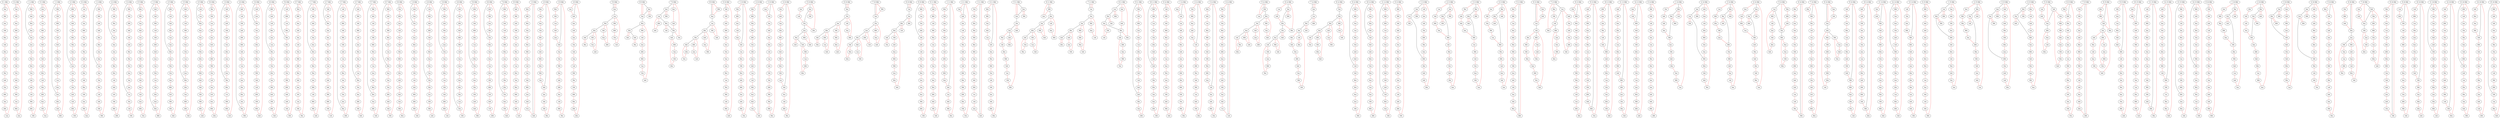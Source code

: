 graph{
l0é1é0 [label="0 1 0bb"];
l0é1é1 [label="1aa"];
l0é1é2 [label="2aa"];
l0é1é3 [label="3aa"];
l0é1é4 [label="4aa"];
l0é1é5 [label="1ba"];
l0é1é6 [label="2ba"];
l0é1é7 [label="3ba"];
l0é1é8 [label="4ba"];
l0é1é9 [label="1ab"];
l0é1é10 [label="2ab"];
l0é1é11 [label="3ab"];
l0é1é12 [label="4ab"];
l0é1é13 [label="1bb"];
l0é1é14 [label="2bb"];
l0é1é15 [label="3bb"];
l0é1é16 [label="4bb"];
edge [color=black];
l0é1é0--l0é1é4;
edge [color=red];
l0é1é4--l0é1é15--l0é1é2--l0é1é13--l0é1é8--l0é1é11--l0é1é6--l0é1é9--l0é1é12--l0é1é7--l0é1é10--l0é1é5--l0é1é16--l0é1é3--l0é1é14--l0é1é1--l0é1é0--l0é1é4;
l0é2é0 [label="0 2 0bb"];
l0é2é1 [label="1aa"];
l0é2é2 [label="2aa"];
l0é2é3 [label="3aa"];
l0é2é4 [label="4aa"];
l0é2é5 [label="1ba"];
l0é2é6 [label="2ba"];
l0é2é7 [label="3ba"];
l0é2é8 [label="4ba"];
l0é2é9 [label="1ab"];
l0é2é10 [label="2ab"];
l0é2é11 [label="3ab"];
l0é2é12 [label="4ab"];
l0é2é13 [label="1bb"];
l0é2é14 [label="2bb"];
l0é2é15 [label="3bb"];
l0é2é16 [label="4bb"];
edge [color=black];
l0é2é0--l0é2é3;
edge [color=red];
l0é2é3--l0é2é13--l0é2é4--l0é2é14--l0é2é7--l0é2é9--l0é2é8--l0é2é10--l0é2é11--l0é2é5--l0é2é12--l0é2é6--l0é2é15--l0é2é1--l0é2é16--l0é2é2--l0é2é0--l0é2é3;
l1é2é0 [label="1 2 0bb"];
l1é2é1 [label="1aa"];
l1é2é2 [label="2aa"];
l1é2é3 [label="3aa"];
l1é2é4 [label="4aa"];
l1é2é5 [label="1ba"];
l1é2é6 [label="2ba"];
l1é2é7 [label="3ba"];
l1é2é8 [label="4ba"];
l1é2é9 [label="1ab"];
l1é2é10 [label="2ab"];
l1é2é11 [label="3ab"];
l1é2é12 [label="4ab"];
l1é2é13 [label="1bb"];
l1é2é14 [label="2bb"];
l1é2é15 [label="3bb"];
l1é2é16 [label="4bb"];
edge [color=black];
l1é2é0--l1é2é3;
edge [color=red];
l1é2é3--l1é2é2--l1é2é1--l1é2é7--l1é2é6--l1é2é5--l1é2é11--l1é2é10--l1é2é9--l1é2é15--l1é2é14--l1é2é13--l1é2é0--l1é2é16--l1é2é12--l1é2é8--l1é2é4--l1é2é3;
l0é3é0 [label="0 3 0bb"];
l0é3é1 [label="1aa"];
l0é3é2 [label="2aa"];
l0é3é3 [label="3aa"];
l0é3é4 [label="4aa"];
l0é3é5 [label="1ba"];
l0é3é6 [label="2ba"];
l0é3é7 [label="3ba"];
l0é3é8 [label="4ba"];
l0é3é9 [label="1ab"];
l0é3é10 [label="2ab"];
l0é3é11 [label="3ab"];
l0é3é12 [label="4ab"];
l0é3é13 [label="1bb"];
l0é3é14 [label="2bb"];
l0é3é15 [label="3bb"];
l0é3é16 [label="4bb"];
edge [color=black];
l0é3é0--l0é3é2;
edge [color=red];
l0é3é2--l0é3é16--l0é3é1--l0é3é15--l0é3é6--l0é3é12--l0é3é5--l0é3é11--l0é3é10--l0é3é8--l0é3é9--l0é3é7--l0é3é14--l0é3é4--l0é3é13--l0é3é3--l0é3é0--l0é3é2;
l1é3é0 [label="1 3 0bb"];
l1é3é1 [label="1aa"];
l1é3é2 [label="2aa"];
l1é3é3 [label="3aa"];
l1é3é4 [label="4aa"];
l1é3é5 [label="1ba"];
l1é3é6 [label="2ba"];
l1é3é7 [label="3ba"];
l1é3é8 [label="4ba"];
l1é3é9 [label="1ab"];
l1é3é10 [label="2ab"];
l1é3é11 [label="3ab"];
l1é3é12 [label="4ab"];
l1é3é13 [label="1bb"];
l1é3é14 [label="2bb"];
l1é3é15 [label="3bb"];
l1é3é16 [label="4bb"];
edge [color=black];
l1é3é0--l1é3é2;
edge [color=red];
l1é3é2--l1é3é6--l1é3é10--l1é3é14--l1é3é0--l1é3é15--l1é3é13--l1é3é16--l1é3é11--l1é3é9--l1é3é12--l1é3é7--l1é3é5--l1é3é8--l1é3é3--l1é3é1--l1é3é4--l1é3é2;
l2é3é0 [label="2 3 0bb"];
l2é3é1 [label="1aa"];
l2é3é2 [label="2aa"];
l2é3é3 [label="3aa"];
l2é3é4 [label="4aa"];
l2é3é5 [label="1ba"];
l2é3é6 [label="2ba"];
l2é3é7 [label="3ba"];
l2é3é8 [label="4ba"];
l2é3é9 [label="1ab"];
l2é3é10 [label="2ab"];
l2é3é11 [label="3ab"];
l2é3é12 [label="4ab"];
l2é3é13 [label="1bb"];
l2é3é14 [label="2bb"];
l2é3é15 [label="3bb"];
l2é3é16 [label="4bb"];
edge [color=black];
l2é3é0--l2é3é2;
edge [color=red];
l2é3é2--l2é3é1--l2é3é6--l2é3é5--l2é3é10--l2é3é9--l2é3é14--l2é3é13--l2é3é0--l2é3é16--l2é3é15--l2é3é12--l2é3é11--l2é3é8--l2é3é7--l2é3é4--l2é3é3--l2é3é2;
l0é4é0 [label="0 4 0bb"];
l0é4é1 [label="1aa"];
l0é4é2 [label="2aa"];
l0é4é3 [label="3aa"];
l0é4é4 [label="4aa"];
l0é4é5 [label="1ba"];
l0é4é6 [label="2ba"];
l0é4é7 [label="3ba"];
l0é4é8 [label="4ba"];
l0é4é9 [label="1ab"];
l0é4é10 [label="2ab"];
l0é4é11 [label="3ab"];
l0é4é12 [label="4ab"];
l0é4é13 [label="1bb"];
l0é4é14 [label="2bb"];
l0é4é15 [label="3bb"];
l0é4é16 [label="4bb"];
edge [color=black];
l0é4é0--l0é4é1;
edge [color=red];
l0é4é1--l0é4é14--l0é4é3--l0é4é16--l0é4é5--l0é4é10--l0é4é7--l0é4é12--l0é4é9--l0é4é6--l0é4é11--l0é4é8--l0é4é13--l0é4é2--l0é4é15--l0é4é4--l0é4é0--l0é4é1;
l1é4é0 [label="1 4 0bb"];
l1é4é1 [label="1aa"];
l1é4é2 [label="2aa"];
l1é4é3 [label="3aa"];
l1é4é4 [label="4aa"];
l1é4é5 [label="1ba"];
l1é4é6 [label="2ba"];
l1é4é7 [label="3ba"];
l1é4é8 [label="4ba"];
l1é4é9 [label="1ab"];
l1é4é10 [label="2ab"];
l1é4é11 [label="3ab"];
l1é4é12 [label="4ab"];
l1é4é13 [label="1bb"];
l1é4é14 [label="2bb"];
l1é4é15 [label="3bb"];
l1é4é16 [label="4bb"];
edge [color=black];
l1é4é0--l1é4é1;
edge [color=red];
l1é4é1--l1é4é3--l1é4é5--l1é4é7--l1é4é9--l1é4é11--l1é4é13--l1é4é15--l1é4é0--l1é4é14--l1é4é16--l1é4é10--l1é4é12--l1é4é6--l1é4é8--l1é4é2--l1é4é4--l1é4é1;
l2é4é0 [label="2 4 0bb"];
l2é4é1 [label="1aa"];
l2é4é2 [label="2aa"];
l2é4é3 [label="3aa"];
l2é4é4 [label="4aa"];
l2é4é5 [label="1ba"];
l2é4é6 [label="2ba"];
l2é4é7 [label="3ba"];
l2é4é8 [label="4ba"];
l2é4é9 [label="1ab"];
l2é4é10 [label="2ab"];
l2é4é11 [label="3ab"];
l2é4é12 [label="4ab"];
l2é4é13 [label="1bb"];
l2é4é14 [label="2bb"];
l2é4é15 [label="3bb"];
l2é4é16 [label="4bb"];
edge [color=black];
l2é4é0--l2é4é1;
edge [color=red];
l2é4é1--l2é4é4--l2é4é2--l2é4é5--l2é4é8--l2é4é6--l2é4é9--l2é4é12--l2é4é10--l2é4é13--l2é4é16--l2é4é14--l2é4é0--l2é4é15--l2é4é11--l2é4é7--l2é4é3--l2é4é1;
l3é4é0 [label="3 4 0bb"];
l3é4é1 [label="1aa"];
l3é4é2 [label="2aa"];
l3é4é3 [label="3aa"];
l3é4é4 [label="4aa"];
l3é4é5 [label="1ba"];
l3é4é6 [label="2ba"];
l3é4é7 [label="3ba"];
l3é4é8 [label="4ba"];
l3é4é9 [label="1ab"];
l3é4é10 [label="2ab"];
l3é4é11 [label="3ab"];
l3é4é12 [label="4ab"];
l3é4é13 [label="1bb"];
l3é4é14 [label="2bb"];
l3é4é15 [label="3bb"];
l3é4é16 [label="4bb"];
edge [color=black];
l3é4é0--l3é4é1;
edge [color=red];
l3é4é1--l3é4é5--l3é4é9--l3é4é13--l3é4é0--l3é4é16--l3é4é15--l3é4é14--l3é4é12--l3é4é11--l3é4é10--l3é4é8--l3é4é7--l3é4é6--l3é4é4--l3é4é3--l3é4é2--l3é4é1;
l0é5é0 [label="0 5 0bb"];
l0é5é1 [label="1aa"];
l0é5é2 [label="2aa"];
l0é5é3 [label="3aa"];
l0é5é4 [label="4aa"];
l0é5é5 [label="1ba"];
l0é5é6 [label="2ba"];
l0é5é7 [label="3ba"];
l0é5é8 [label="4ba"];
l0é5é9 [label="1ab"];
l0é5é10 [label="2ab"];
l0é5é11 [label="3ab"];
l0é5é12 [label="4ab"];
l0é5é13 [label="1bb"];
l0é5é14 [label="2bb"];
l0é5é15 [label="3bb"];
l0é5é16 [label="4bb"];
edge [color=black];
l0é5é0--l0é5é8;
edge [color=red];
l0é5é8--l0é5é15--l0é5é3--l0é5é12--l0é5é1--l0é5é10--l0é5é6--l0é5é13--l0é5é16--l0é5é7--l0é5é11--l0é5é4--l0é5é9--l0é5é2--l0é5é14--l0é5é5--l0é5é0--l0é5é8;
l1é5é0 [label="1 5 0bb"];
l1é5é1 [label="1aa"];
l1é5é2 [label="2aa"];
l1é5é3 [label="3aa"];
l1é5é4 [label="4aa"];
l1é5é5 [label="1ba"];
l1é5é6 [label="2ba"];
l1é5é7 [label="3ba"];
l1é5é8 [label="4ba"];
l1é5é9 [label="1ab"];
l1é5é10 [label="2ab"];
l1é5é11 [label="3ab"];
l1é5é12 [label="4ab"];
l1é5é13 [label="1bb"];
l1é5é14 [label="2bb"];
l1é5é15 [label="3bb"];
l1é5é16 [label="4bb"];
edge [color=black];
l1é5é0--l1é5é8;
edge [color=red];
l1é5é8--l1é5é16--l1é5é0--l1é5é10--l1é5é11--l1é5é15--l1é5é9--l1é5é13--l1é5é14--l1é5é12--l1é5é2--l1é5é3--l1é5é7--l1é5é1--l1é5é5--l1é5é6--l1é5é4--l1é5é8;
l2é5é0 [label="2 5 0bb"];
l2é5é1 [label="1aa"];
l2é5é2 [label="2aa"];
l2é5é3 [label="3aa"];
l2é5é4 [label="4aa"];
l2é5é5 [label="1ba"];
l2é5é6 [label="2ba"];
l2é5é7 [label="3ba"];
l2é5é8 [label="4ba"];
l2é5é9 [label="1ab"];
l2é5é10 [label="2ab"];
l2é5é11 [label="3ab"];
l2é5é12 [label="4ab"];
l2é5é13 [label="1bb"];
l2é5é14 [label="2bb"];
l2é5é15 [label="3bb"];
l2é5é16 [label="4bb"];
edge [color=black];
l2é5é0--l2é5é8;
edge [color=red];
l2é5é8--l2é5é2--l2é5é7--l2é5é5--l2é5é4--l2é5é16--l2é5é10--l2é5é15--l2é5é13--l2é5é12--l2é5é0--l2é5é14--l2é5é9--l2é5é11--l2é5é6--l2é5é1--l2é5é3--l2é5é8;
l3é5é0 [label="3 5 0bb"];
l3é5é1 [label="1aa"];
l3é5é2 [label="2aa"];
l3é5é3 [label="3aa"];
l3é5é4 [label="4aa"];
l3é5é5 [label="1ba"];
l3é5é6 [label="2ba"];
l3é5é7 [label="3ba"];
l3é5é8 [label="4ba"];
l3é5é9 [label="1ab"];
l3é5é10 [label="2ab"];
l3é5é11 [label="3ab"];
l3é5é12 [label="4ab"];
l3é5é13 [label="1bb"];
l3é5é14 [label="2bb"];
l3é5é15 [label="3bb"];
l3é5é16 [label="4bb"];
edge [color=black];
l3é5é0--l3é5é8;
edge [color=red];
l3é5é8--l3é5é6--l3é5é3--l3é5é16--l3é5é14--l3é5é11--l3é5é0--l3é5é12--l3é5é13--l3é5é9--l3é5é15--l3é5é10--l3é5é4--l3é5é5--l3é5é1--l3é5é7--l3é5é2--l3é5é8;
l4é5é0 [label="4 5 0bb"];
l4é5é1 [label="1aa"];
l4é5é2 [label="2aa"];
l4é5é3 [label="3aa"];
l4é5é4 [label="4aa"];
l4é5é5 [label="1ba"];
l4é5é6 [label="2ba"];
l4é5é7 [label="3ba"];
l4é5é8 [label="4ba"];
l4é5é9 [label="1ab"];
l4é5é10 [label="2ab"];
l4é5é11 [label="3ab"];
l4é5é12 [label="4ab"];
l4é5é13 [label="1bb"];
l4é5é14 [label="2bb"];
l4é5é15 [label="3bb"];
l4é5é16 [label="4bb"];
edge [color=black];
l4é5é0--l4é5é8;
edge [color=red];
l4é5é8--l4é5é4--l4é5é3--l4é5é5--l4é5é7--l4é5é6--l4é5é2--l4é5é16--l4é5é12--l4é5é11--l4é5é13--l4é5é15--l4é5é14--l4é5é10--l4é5é0--l4é5é9--l4é5é1--l4é5é8;
l0é6é0 [label="0 6 0bb"];
l0é6é1 [label="1aa"];
l0é6é2 [label="2aa"];
l0é6é3 [label="3aa"];
l0é6é4 [label="4aa"];
l0é6é5 [label="1ba"];
l0é6é6 [label="2ba"];
l0é6é7 [label="3ba"];
l0é6é8 [label="4ba"];
l0é6é9 [label="1ab"];
l0é6é10 [label="2ab"];
l0é6é11 [label="3ab"];
l0é6é12 [label="4ab"];
l0é6é13 [label="1bb"];
l0é6é14 [label="2bb"];
l0é6é15 [label="3bb"];
l0é6é16 [label="4bb"];
edge [color=black];
l0é6é0--l0é6é7;
edge [color=red];
l0é6é7--l0é6é13--l0é6é1--l0é6é11--l0é6é2--l0é6é12--l0é6é8--l0é6é14--l0é6é15--l0é6é5--l0é6é9--l0é6é3--l0é6é10--l0é6é4--l0é6é16--l0é6é6--l0é6é0--l0é6é7;
l1é6é0 [label="1 6 0bb"];
l1é6é1 [label="1aa"];
l1é6é2 [label="2aa"];
l1é6é3 [label="3aa"];
l1é6é4 [label="4aa"];
l1é6é5 [label="1ba"];
l1é6é6 [label="2ba"];
l1é6é7 [label="3ba"];
l1é6é8 [label="4ba"];
l1é6é9 [label="1ab"];
l1é6é10 [label="2ab"];
l1é6é11 [label="3ab"];
l1é6é12 [label="4ab"];
l1é6é13 [label="1bb"];
l1é6é14 [label="2bb"];
l1é6é15 [label="3bb"];
l1é6é16 [label="4bb"];
edge [color=black];
l1é6é0--l1é6é7;
edge [color=red];
l1é6é7--l1é6é8--l1é6é1--l1é6é15--l1é6é16--l1é6é9--l1é6é0--l1é6é11--l1é6é14--l1é6é10--l1é6é13--l1é6é12--l1é6é3--l1é6é6--l1é6é2--l1é6é5--l1é6é4--l1é6é7;
l2é6é0 [label="2 6 0bb"];
l2é6é1 [label="1aa"];
l2é6é2 [label="2aa"];
l2é6é3 [label="3aa"];
l2é6é4 [label="4aa"];
l2é6é5 [label="1ba"];
l2é6é6 [label="2ba"];
l2é6é7 [label="3ba"];
l2é6é8 [label="4ba"];
l2é6é9 [label="1ab"];
l2é6é10 [label="2ab"];
l2é6é11 [label="3ab"];
l2é6é12 [label="4ab"];
l2é6é13 [label="1bb"];
l2é6é14 [label="2bb"];
l2é6é15 [label="3bb"];
l2é6é16 [label="4bb"];
edge [color=black];
l2é6é0--l2é6é7;
edge [color=red];
l2é6é7--l2é6é15--l2é6é0--l2é6é12--l2é6é9--l2é6é13--l2é6é10--l2é6é14--l2é6é16--l2é6é11--l2é6é4--l2é6é1--l2é6é5--l2é6é2--l2é6é6--l2é6é8--l2é6é3--l2é6é7;
l3é6é0 [label="3 6 0bb"];
l3é6é1 [label="1aa"];
l3é6é2 [label="2aa"];
l3é6é3 [label="3aa"];
l3é6é4 [label="4aa"];
l3é6é5 [label="1ba"];
l3é6é6 [label="2ba"];
l3é6é7 [label="3ba"];
l3é6é8 [label="4ba"];
l3é6é9 [label="1ab"];
l3é6é10 [label="2ab"];
l3é6é11 [label="3ab"];
l3é6é12 [label="4ab"];
l3é6é13 [label="1bb"];
l3é6é14 [label="2bb"];
l3é6é15 [label="3bb"];
l3é6é16 [label="4bb"];
edge [color=black];
l3é6é0--l3é6é7;
edge [color=red];
l3é6é7--l3é6é3--l3é6é1--l3é6é6--l3é6é5--l3é6é8--l3é6é4--l3é6é15--l3é6é11--l3é6é9--l3é6é14--l3é6é13--l3é6é16--l3é6é12--l3é6é0--l3é6é10--l3é6é2--l3é6é7;
l4é6é0 [label="4 6 0bb"];
l4é6é1 [label="1aa"];
l4é6é2 [label="2aa"];
l4é6é3 [label="3aa"];
l4é6é4 [label="4aa"];
l4é6é5 [label="1ba"];
l4é6é6 [label="2ba"];
l4é6é7 [label="3ba"];
l4é6é8 [label="4ba"];
l4é6é9 [label="1ab"];
l4é6é10 [label="2ab"];
l4é6é11 [label="3ab"];
l4é6é12 [label="4ab"];
l4é6é13 [label="1bb"];
l4é6é14 [label="2bb"];
l4é6é15 [label="3bb"];
l4é6é16 [label="4bb"];
edge [color=black];
l4é6é0--l4é6é7;
edge [color=red];
l4é6é7--l4é6é4--l4é6é5--l4é6é6--l4é6é3--l4é6é15--l4é6é12--l4é6é13--l4é6é14--l4é6é11--l4é6é0--l4é6é16--l4é6é10--l4é6é9--l4é6é8--l4é6é2--l4é6é1--l4é6é7;
l5é6é0 [label="5 6 0bb"];
l5é6é1 [label="1aa"];
l5é6é2 [label="2aa"];
l5é6é3 [label="3aa"];
l5é6é4 [label="4aa"];
l5é6é5 [label="1ba"];
l5é6é6 [label="2ba"];
l5é6é7 [label="3ba"];
l5é6é8 [label="4ba"];
l5é6é9 [label="1ab"];
l5é6é10 [label="2ab"];
l5é6é11 [label="3ab"];
l5é6é12 [label="4ab"];
l5é6é13 [label="1bb"];
l5é6é14 [label="2bb"];
l5é6é15 [label="3bb"];
l5é6é16 [label="4bb"];
edge [color=black];
l5é6é0--l5é6é7;
edge [color=red];
l5é6é7--l5é6é6--l5é6é4--l5é6é2--l5é6é3--l5é6é5--l5é6é15--l5é6é14--l5é6é12--l5é6é10--l5é6é11--l5é6é13--l5é6é0--l5é6é9--l5é6é16--l5é6é1--l5é6é8--l5é6é7;
l0é7é0 [label="0 7 0bb"];
l0é7é1 [label="1aa"];
l0é7é2 [label="2aa"];
l0é7é3 [label="3aa"];
l0é7é4 [label="4aa"];
l0é7é5 [label="1ba"];
l0é7é6 [label="2ba"];
l0é7é7 [label="3ba"];
l0é7é8 [label="4ba"];
l0é7é9 [label="1ab"];
l0é7é10 [label="2ab"];
l0é7é11 [label="3ab"];
l0é7é12 [label="4ab"];
l0é7é13 [label="1bb"];
l0é7é14 [label="2bb"];
l0é7é15 [label="3bb"];
l0é7é16 [label="4bb"];
edge [color=black];
l0é7é0--l0é7é6;
edge [color=red];
l0é7é6--l0é7é16--l0é7é4--l0é7é10--l0é7é3--l0é7é9--l0é7é5--l0é7é15--l0é7é14--l0é7é8--l0é7é12--l0é7é2--l0é7é11--l0é7é1--l0é7é13--l0é7é7--l0é7é0--l0é7é6;
l1é7é0 [label="1 7 0bb"];
l1é7é1 [label="1aa"];
l1é7é2 [label="2aa"];
l1é7é3 [label="3aa"];
l1é7é4 [label="4aa"];
l1é7é5 [label="1ba"];
l1é7é6 [label="2ba"];
l1é7é7 [label="3ba"];
l1é7é8 [label="4ba"];
l1é7é9 [label="1ab"];
l1é7é10 [label="2ab"];
l1é7é11 [label="3ab"];
l1é7é12 [label="4ab"];
l1é7é13 [label="1bb"];
l1é7é14 [label="2bb"];
l1é7é15 [label="3bb"];
l1é7é16 [label="4bb"];
edge [color=black];
l1é7é0--l1é7é6;
edge [color=red];
l1é7é6--l1é7é1--l1é7é8--l1é7é7--l1é7é2--l1é7é14--l1é7é9--l1é7é16--l1é7é15--l1é7é10--l1é7é0--l1é7é13--l1é7é11--l1é7é12--l1é7é5--l1é7é3--l1é7é4--l1é7é6;
l2é7é0 [label="2 7 0bb"];
l2é7é1 [label="1aa"];
l2é7é2 [label="2aa"];
l2é7é3 [label="3aa"];
l2é7é4 [label="4aa"];
l2é7é5 [label="1ba"];
l2é7é6 [label="2ba"];
l2é7é7 [label="3ba"];
l2é7é8 [label="4ba"];
l2é7é9 [label="1ab"];
l2é7é10 [label="2ab"];
l2é7é11 [label="3ab"];
l2é7é12 [label="4ab"];
l2é7é13 [label="1bb"];
l2é7é14 [label="2bb"];
l2é7é15 [label="3bb"];
l2é7é16 [label="4bb"];
edge [color=black];
l2é7é0--l2é7é6;
edge [color=red];
l2é7é6--l2é7é2--l2é7é4--l2é7é7--l2é7é8--l2é7é5--l2é7é1--l2é7é14--l2é7é10--l2é7é12--l2é7é15--l2é7é16--l2é7é13--l2é7é9--l2é7é0--l2é7é11--l2é7é3--l2é7é6;
l3é7é0 [label="3 7 0bb"];
l3é7é1 [label="1aa"];
l3é7é2 [label="2aa"];
l3é7é3 [label="3aa"];
l3é7é4 [label="4aa"];
l3é7é5 [label="1ba"];
l3é7é6 [label="2ba"];
l3é7é7 [label="3ba"];
l3é7é8 [label="4ba"];
l3é7é9 [label="1ab"];
l3é7é10 [label="2ab"];
l3é7é11 [label="3ab"];
l3é7é12 [label="4ab"];
l3é7é13 [label="1bb"];
l3é7é14 [label="2bb"];
l3é7é15 [label="3bb"];
l3é7é16 [label="4bb"];
edge [color=black];
l3é7é0--l3é7é6;
edge [color=red];
l3é7é6--l3é7é14--l3é7é0--l3é7é9--l3é7é12--l3é7é16--l3é7é11--l3é7é15--l3é7é13--l3é7é10--l3é7é1--l3é7é4--l3é7é8--l3é7é3--l3é7é7--l3é7é5--l3é7é2--l3é7é6;
l4é7é0 [label="4 7 0bb"];
l4é7é1 [label="1aa"];
l4é7é2 [label="2aa"];
l4é7é3 [label="3aa"];
l4é7é4 [label="4aa"];
l4é7é5 [label="1ba"];
l4é7é6 [label="2ba"];
l4é7é7 [label="3ba"];
l4é7é8 [label="4ba"];
l4é7é9 [label="1ab"];
l4é7é10 [label="2ab"];
l4é7é11 [label="3ab"];
l4é7é12 [label="4ab"];
l4é7é13 [label="1bb"];
l4é7é14 [label="2bb"];
l4é7é15 [label="3bb"];
l4é7é16 [label="4bb"];
edge [color=black];
l4é7é0--l4é7é6;
edge [color=red];
l4é7é6--l4é7é5--l4é7é4--l4é7é14--l4é7é13--l4é7é12--l4é7é0--l4é7é10--l4é7é15--l4é7é11--l4é7é16--l4é7é9--l4é7é2--l4é7é7--l4é7é3--l4é7é8--l4é7é1--l4é7é6;
l5é7é0 [label="5 7 0bb"];
l5é7é1 [label="1aa"];
l5é7é2 [label="2aa"];
l5é7é3 [label="3aa"];
l5é7é4 [label="4aa"];
l5é7é5 [label="1ba"];
l5é7é6 [label="2ba"];
l5é7é7 [label="3ba"];
l5é7é8 [label="4ba"];
l5é7é9 [label="1ab"];
l5é7é10 [label="2ab"];
l5é7é11 [label="3ab"];
l5é7é12 [label="4ab"];
l5é7é13 [label="1bb"];
l5é7é14 [label="2bb"];
l5é7é15 [label="3bb"];
l5é7é16 [label="4bb"];
edge [color=black];
l5é7é0--l5é7é6;
edge [color=red];
l5é7é6--l5é7é3--l5é7é14--l5é7é11--l5é7é0--l5é7é15--l5é7é12--l5é7é9--l5é7é10--l5é7é13--l5é7é16--l5é7é7--l5é7é4--l5é7é1--l5é7é2--l5é7é5--l5é7é8--l5é7é6;
l6é7é0 [label="6 7 0bb"];
l6é7é1 [label="1aa"];
l6é7é2 [label="2aa"];
l6é7é3 [label="3aa"];
l6é7é4 [label="4aa"];
l6é7é5 [label="1ba"];
l6é7é6 [label="2ba"];
l6é7é7 [label="3ba"];
l6é7é8 [label="4ba"];
l6é7é9 [label="1ab"];
l6é7é10 [label="2ab"];
l6é7é11 [label="3ab"];
l6é7é12 [label="4ab"];
l6é7é13 [label="1bb"];
l6é7é14 [label="2bb"];
l6é7é15 [label="3bb"];
l6é7é16 [label="4bb"];
edge [color=black];
l6é7é0--l6é7é6;
edge [color=red];
l6é7é6--l6é7é4--l6é7é3--l6é7é5--l6é7é14--l6é7é12--l6é7é11--l6é7é13--l6é7é0--l6é7é16--l6é7é10--l6é7é9--l6é7é15--l6é7é8--l6é7é2--l6é7é1--l6é7é7--l6é7é6;
l0é8é0 [label="0 8 0bb"];
l0é8é1 [label="1aa"];
l0é8é2 [label="2aa"];
l0é8é3 [label="3aa"];
l0é8é4 [label="4aa"];
l0é8é5 [label="1ba"];
l0é8é6 [label="2ba"];
l0é8é7 [label="3ba"];
l0é8é8 [label="4ba"];
l0é8é9 [label="1ab"];
l0é8é10 [label="2ab"];
l0é8é11 [label="3ab"];
l0é8é12 [label="4ab"];
l0é8é13 [label="1bb"];
l0é8é14 [label="2bb"];
l0é8é15 [label="3bb"];
l0é8é16 [label="4bb"];
edge [color=black];
l0é8é0--l0é8é5;
edge [color=red];
l0é8é5--l0é8é14--l0é8é2--l0é8é9--l0é8é4--l0é8é11--l0é8é7--l0é8é16--l0é8é13--l0é8é6--l0é8é10--l0é8é1--l0é8é12--l0é8é3--l0é8é15--l0é8é8--l0é8é0--l0é8é5;
l1é8é0 [label="1 8 0bb"];
l1é8é1 [label="1aa"];
l1é8é2 [label="2aa"];
l1é8é3 [label="3aa"];
l1é8é4 [label="4aa"];
l1é8é5 [label="1ba"];
l1é8é6 [label="2ba"];
l1é8é7 [label="3ba"];
l1é8é8 [label="4ba"];
l1é8é9 [label="1ab"];
l1é8é10 [label="2ab"];
l1é8é11 [label="3ab"];
l1é8é12 [label="4ab"];
l1é8é13 [label="1bb"];
l1é8é14 [label="2bb"];
l1é8é15 [label="3bb"];
l1é8é16 [label="4bb"];
edge [color=black];
l1é8é0--l1é8é5;
edge [color=red];
l1é8é5--l1é8é1--l1é8é2--l1é8é8--l1é8é6--l1é8é7--l1é8é3--l1é8é13--l1é8é9--l1é8é10--l1é8é16--l1é8é14--l1é8é15--l1é8é11--l1é8é0--l1é8é12--l1é8é4--l1é8é5;
l2é8é0 [label="2 8 0bb"];
l2é8é1 [label="1aa"];
l2é8é2 [label="2aa"];
l2é8é3 [label="3aa"];
l2é8é4 [label="4aa"];
l2é8é5 [label="1ba"];
l2é8é6 [label="2ba"];
l2é8é7 [label="3ba"];
l2é8é8 [label="4ba"];
l2é8é9 [label="1ab"];
l2é8é10 [label="2ab"];
l2é8é11 [label="3ab"];
l2é8é12 [label="4ab"];
l2é8é13 [label="1bb"];
l2é8é14 [label="2bb"];
l2é8é15 [label="3bb"];
l2é8é16 [label="4bb"];
edge [color=black];
l2é8é0--l2é8é5;
edge [color=red];
l2é8é5--l2é8é7--l2é8é2--l2é8é13--l2é8é15--l2é8é10--l2é8é0--l2é8é9--l2é8é16--l2é8é12--l2é8é14--l2é8é11--l2é8é1--l2é8é8--l2é8é4--l2é8é6--l2é8é3--l2é8é5;
l3é8é0 [label="3 8 0bb"];
l3é8é1 [label="1aa"];
l3é8é2 [label="2aa"];
l3é8é3 [label="3aa"];
l3é8é4 [label="4aa"];
l3é8é5 [label="1ba"];
l3é8é6 [label="2ba"];
l3é8é7 [label="3ba"];
l3é8é8 [label="4ba"];
l3é8é9 [label="1ab"];
l3é8é10 [label="2ab"];
l3é8é11 [label="3ab"];
l3é8é12 [label="4ab"];
l3é8é13 [label="1bb"];
l3é8é14 [label="2bb"];
l3é8é15 [label="3bb"];
l3é8é16 [label="4bb"];
edge [color=black];
l3é8é0--l3é8é5;
edge [color=red];
l3é8é5--l3é8é3--l3é8é6--l3é8é8--l3é8é1--l3é8é13--l3é8é11--l3é8é14--l3é8é16--l3é8é9--l3é8é0--l3é8é15--l3é8é12--l3é8é10--l3é8é7--l3é8é4--l3é8é2--l3é8é5;
l4é8é0 [label="4 8 0bb"];
l4é8é1 [label="1aa"];
l4é8é2 [label="2aa"];
l4é8é3 [label="3aa"];
l4é8é4 [label="4aa"];
l4é8é5 [label="1ba"];
l4é8é6 [label="2ba"];
l4é8é7 [label="3ba"];
l4é8é8 [label="4ba"];
l4é8é9 [label="1ab"];
l4é8é10 [label="2ab"];
l4é8é11 [label="3ab"];
l4é8é12 [label="4ab"];
l4é8é13 [label="1bb"];
l4é8é14 [label="2bb"];
l4é8é15 [label="3bb"];
l4é8é16 [label="4bb"];
edge [color=black];
l4é8é0--l4é8é5;
edge [color=red];
l4é8é5--l4é8é13--l4é8é0--l4é8é11--l4é8é10--l4é8é14--l4é8é12--l4é8é16--l4é8é15--l4é8é9--l4é8é3--l4é8é2--l4é8é6--l4é8é4--l4é8é8--l4é8é7--l4é8é1--l4é8é5;
l5é8é0 [label="5 8 0bb"];
l5é8é1 [label="1aa"];
l5é8é2 [label="2aa"];
l5é8é3 [label="3aa"];
l5é8é4 [label="4aa"];
l5é8é5 [label="1ba"];
l5é8é6 [label="2ba"];
l5é8é7 [label="3ba"];
l5é8é8 [label="4ba"];
l5é8é9 [label="1ab"];
l5é8é10 [label="2ab"];
l5é8é11 [label="3ab"];
l5é8é12 [label="4ab"];
l5é8é13 [label="1bb"];
l5é8é14 [label="2bb"];
l5é8é15 [label="3bb"];
l5é8é16 [label="4bb"];
edge [color=black];
l5é8é0--l5é8é5;
edge [color=red];
l5é8é5--l5é8é2--l5é8é4--l5é8é7--l5é8é13--l5é8é10--l5é8é12--l5é8é15--l5é8é0--l5é8é14--l5é8é9--l5é8é11--l5é8é16--l5é8é6--l5é8é1--l5é8é3--l5é8é8--l5é8é5;
l6é8é0 [label="6 8 0bb"];
l6é8é1 [label="1aa"];
l6é8é2 [label="2aa"];
l6é8é3 [label="3aa"];
l6é8é4 [label="4aa"];
l6é8é5 [label="1ba"];
l6é8é6 [label="2ba"];
l6é8é7 [label="3ba"];
l6é8é8 [label="4ba"];
l6é8é9 [label="1ab"];
l6é8é10 [label="2ab"];
l6é8é11 [label="3ab"];
l6é8é12 [label="4ab"];
l6é8é13 [label="1bb"];
l6é8é14 [label="2bb"];
l6é8é15 [label="3bb"];
l6é8é16 [label="4bb"];
edge [color=black];
l6é8é0--l6é8é5;
edge [color=red];
l6é8é5--l6é8é8--l6é8é3--l6é8é4--l6é8é1--l6é8é6--l6é8é13--l6é8é16--l6é8é11--l6é8é12--l6é8é9--l6é8é14--l6é8é0--l6é8é10--l6é8é15--l6é8é2--l6é8é7--l6é8é5;
l7é8é0 [label="7 8 0bb"];
l7é8é1 [label="1aa"];
l7é8é2 [label="2aa"];
l7é8é3 [label="3aa"];
l7é8é4 [label="4aa"];
l7é8é5 [label="1ba"];
l7é8é6 [label="2ba"];
l7é8é7 [label="3ba"];
l7é8é8 [label="4ba"];
l7é8é9 [label="1ab"];
l7é8é10 [label="2ab"];
l7é8é11 [label="3ab"];
l7é8é12 [label="4ab"];
l7é8é13 [label="1bb"];
l7é8é14 [label="2bb"];
l7é8é15 [label="3bb"];
l7é8é16 [label="4bb"];
edge [color=black];
l7é8é0--l7é8é5;
edge [color=red];
l7é8é5--l7é8é4--l7é8é13--l7é8é12--l7é8é0--l7é8é16--l7é8é10--l7é8é11--l7é8é9--l7é8é15--l7é8é14--l7é8é8--l7é8é2--l7é8é3--l7é8é1--l7é8é7--l7é8é6--l7é8é5;
l0é9é0 [label="0 9 0bb"];
l0é9é1 [label="1aa"];
l0é9é2 [label="2aa"];
l0é9é3 [label="3aa"];
l0é9é4 [label="4aa"];
l0é9é5 [label="1ba"];
l0é9é6 [label="2ba"];
l0é9é7 [label="3ba"];
l0é9é8 [label="4ba"];
l0é9é9 [label="1ab"];
l0é9é10 [label="2ab"];
l0é9é11 [label="3ab"];
l0é9é12 [label="4ab"];
l0é9é13 [label="1bb"];
l0é9é14 [label="2bb"];
l0é9é15 [label="3bb"];
l0é9é16 [label="4bb"];
edge [color=black];
l0é9é0--l0é9é12;
edge [color=red];
l0é9é12--l0é9é15--l0é9é10--l0é9é13--l0é9é5--l0é9é2--l0é9é7--l0é9é4--l0é9é1--l0é9é6--l0é9é3--l0é9é8--l0é9é16--l0é9é11--l0é9é14--l0é9é9--l0é9é0--l0é9é12;
l1é9é0 [label="1 9 0bb"];
l1é9é1 [label="1aa"];
l1é9é2 [label="2aa"];
l1é9é3 [label="3aa"];
l1é9é4 [label="4aa"];
l1é9é5 [label="1ba"];
l1é9é6 [label="2ba"];
l1é9é7 [label="3ba"];
l1é9é8 [label="4ba"];
l1é9é9 [label="1ab"];
l1é9é10 [label="2ab"];
l1é9é11 [label="3ab"];
l1é9é12 [label="4ab"];
l1é9é13 [label="1bb"];
l1é9é14 [label="2bb"];
l1é9é15 [label="3bb"];
l1é9é16 [label="4bb"];
edge [color=black];
l1é9é0--l1é9é12;
edge [color=red];
l1é9é12--l1é9é0--l1é9é6--l1é9é14--l1é9é8--l1é9é5--l1é9é13--l1é9é7--l1é9é15--l1é9é1--l1é9é9--l1é9é3--l1é9é11--l1é9é16--l1é9é2--l1é9é10--l1é9é4--l1é9é12;
l2é9é0 [label="2 9 0bb"];
l2é9é1 [label="1aa"];
l2é9é2 [label="2aa"];
l2é9é3 [label="3aa"];
l2é9é4 [label="4aa"];
l2é9é5 [label="1ba"];
l2é9é6 [label="2ba"];
l2é9é7 [label="3ba"];
l2é9é8 [label="4ba"];
l2é9é9 [label="1ab"];
l2é9é10 [label="2ab"];
l2é9é11 [label="3ab"];
l2é9é12 [label="4ab"];
l2é9é13 [label="1bb"];
l2é9é14 [label="2bb"];
l2é9é15 [label="3bb"];
l2é9é16 [label="4bb"];
edge [color=black];
l2é9é0--l2é9é12;
edge [color=red];
l2é9é12--l2é9é2--l2é9é11--l2é9é13--l2é9é8--l2é9é0--l2é9é7--l2é9é9--l2é9é4--l2é9é5--l2é9é14--l2é9é1--l2é9é10--l2é9é16--l2é9é6--l2é9é15--l2é9é3--l2é9é12;
l3é9é0 [label="3 9 0bb"];
l3é9é1 [label="1aa"];
l3é9é2 [label="2aa"];
l3é9é3 [label="3aa"];
l3é9é4 [label="4aa"];
l3é9é5 [label="1ba"];
l3é9é6 [label="2ba"];
l3é9é7 [label="3ba"];
l3é9é8 [label="4ba"];
l3é9é9 [label="1ab"];
l3é9é10 [label="2ab"];
l3é9é11 [label="3ab"];
l3é9é12 [label="4ab"];
l3é9é13 [label="1bb"];
l3é9é14 [label="2bb"];
l3é9é15 [label="3bb"];
l3é9é16 [label="4bb"];
edge [color=black];
l3é9é0--l3é9é12;
edge [color=red];
l3é9é12--l3é9é3--l3é9é5--l3é9é15--l3é9é6--l3é9é10--l3é9é14--l3é9é4--l3é9é9--l3é9é16--l3é9é7--l3é9é0--l3é9é8--l3é9é13--l3é9é1--l3é9é11--l3é9é2--l3é9é12;
l4é9é0 [label="4 9 0bb"];
l4é9é1 [label="1aa"];
l4é9é2 [label="2aa"];
l4é9é3 [label="3aa"];
l4é9é4 [label="4aa"];
l4é9é5 [label="1ba"];
l4é9é6 [label="2ba"];
l4é9é7 [label="3ba"];
l4é9é8 [label="4ba"];
l4é9é9 [label="1ab"];
l4é9é10 [label="2ab"];
l4é9é11 [label="3ab"];
l4é9é12 [label="4ab"];
l4é9é13 [label="1bb"];
l4é9é14 [label="2bb"];
l4é9é15 [label="3bb"];
l4é9é16 [label="4bb"];
edge [color=black];
l4é9é0--l4é9é12;
edge [color=red];
l4é9é12--l4é9é4--l4é9é10--l4é9é2--l4é9é5--l4é9é11--l4é9é3--l4é9é9--l4é9é15--l4é9é7--l4é9é13--l4é9é16--l4é9é8--l4é9é14--l4é9é6--l4é9é0--l4é9é1--l4é9é12;
l5é9é0 [label="5 9 0bb"];
l5é9é1 [label="1aa"];
l5é9é2 [label="2aa"];
l5é9é3 [label="3aa"];
l5é9é4 [label="4aa"];
l5é9é5 [label="1ba"];
l5é9é6 [label="2ba"];
l5é9é7 [label="3ba"];
l5é9é8 [label="4ba"];
l5é9é9 [label="1ab"];
l5é9é10 [label="2ab"];
l5é9é11 [label="3ab"];
l5é9é12 [label="4ab"];
l5é9é13 [label="1bb"];
l5é9é14 [label="2bb"];
l5é9é15 [label="3bb"];
l5é9é16 [label="4bb"];
edge [color=black];
l5é9é0--l5é9é2;
edge [color=red];
l5é9é2--l5é9é0--l5é9é2;
edge [color=black];
l5é9é2--l5é9é1;
edge [color=red];
l5é9é1--l5é9é15--l5é9é16--l5é9é5--l5é9é9--l5é9é1;
edge [color=black];
l5é9é1--l5é9é7;
edge [color=red];
l5é9é7--l5é9é11--l5é9é4--l5é9é14--l5é9é7;
edge [color=black];
l5é9é7--l5é9é6;
edge [color=red];
l5é9é6--l5é9é13--l5é9é3--l5é9é10--l5é9é6;
edge [color=black];
l5é9é6--l5é9é12;
edge [color=red];
l5é9é12--l5é9é8--l5é9é12;
l6é9é0 [label="6 9 0bb"];
l6é9é1 [label="1aa"];
l6é9é2 [label="2aa"];
l6é9é3 [label="3aa"];
l6é9é4 [label="4aa"];
l6é9é5 [label="1ba"];
l6é9é6 [label="2ba"];
l6é9é7 [label="3ba"];
l6é9é8 [label="4ba"];
l6é9é9 [label="1ab"];
l6é9é10 [label="2ab"];
l6é9é11 [label="3ab"];
l6é9é12 [label="4ab"];
l6é9é13 [label="1bb"];
l6é9é14 [label="2bb"];
l6é9é15 [label="3bb"];
l6é9é16 [label="4bb"];
edge [color=black];
l6é9é0--l6é9é4;
edge [color=red];
l6é9é4--l6é9é13--l6é9é4;
edge [color=black];
l6é9é4--l6é9é3;
edge [color=red];
l6é9é3--l6é9é0--l6é9é3;
edge [color=black];
l6é9é3--l6é9é8;
edge [color=red];
l6é9é8--l6é9é15--l6é9é9--l6é9é2--l6é9é14--l6é9é16--l6é9é1--l6é9é5--l6é9é10--l6é9é8;
edge [color=black];
l6é9é8--l6é9é6;
edge [color=red];
l6é9é6--l6é9é11--l6é9é6;
edge [color=black];
l6é9é6--l6é9é12;
edge [color=red];
l6é9é12--l6é9é7--l6é9é12;
l7é9é0 [label="7 9 0bb"];
l7é9é1 [label="1aa"];
l7é9é2 [label="2aa"];
l7é9é3 [label="3aa"];
l7é9é4 [label="4aa"];
l7é9é5 [label="1ba"];
l7é9é6 [label="2ba"];
l7é9é7 [label="3ba"];
l7é9é8 [label="4ba"];
l7é9é9 [label="1ab"];
l7é9é10 [label="2ab"];
l7é9é11 [label="3ab"];
l7é9é12 [label="4ab"];
l7é9é13 [label="1bb"];
l7é9é14 [label="2bb"];
l7é9é15 [label="3bb"];
l7é9é16 [label="4bb"];
edge [color=black];
l7é9é0--l7é9é2;
edge [color=red];
l7é9é2--l7é9é15--l7é9é2;
edge [color=black];
l7é9é2--l7é9é1;
edge [color=red];
l7é9é1--l7é9é14--l7é9é10--l7é9é1;
edge [color=black];
l7é9é1--l7é9é8;
edge [color=red];
l7é9é8--l7é9é9--l7é9é8;
edge [color=black];
l7é9é8--l7é9é7;
edge [color=red];
l7é9é7--l7é9é5--l7é9é0--l7é9é4--l7é9é11--l7é9é7;
edge [color=black];
l7é9é7--l7é9é12;
edge [color=red];
l7é9é12--l7é9é16--l7é9é3--l7é9é13--l7é9é6--l7é9é12;
l8é9é0 [label="8 9 0bb"];
l8é9é1 [label="1aa"];
l8é9é2 [label="2aa"];
l8é9é3 [label="3aa"];
l8é9é4 [label="4aa"];
l8é9é5 [label="1ba"];
l8é9é6 [label="2ba"];
l8é9é7 [label="3ba"];
l8é9é8 [label="4ba"];
l8é9é9 [label="1ab"];
l8é9é10 [label="2ab"];
l8é9é11 [label="3ab"];
l8é9é12 [label="4ab"];
l8é9é13 [label="1bb"];
l8é9é14 [label="2bb"];
l8é9é15 [label="3bb"];
l8é9é16 [label="4bb"];
edge [color=black];
l8é9é0--l8é9é4;
edge [color=red];
l8é9é4--l8é9é0--l8é9é16--l8é9é4;
edge [color=black];
l8é9é4--l8é9é1;
edge [color=red];
l8é9é1--l8é9é13--l8é9é11--l8é9é1;
edge [color=black];
l8é9é1--l8é9é8;
edge [color=red];
l8é9é8--l8é9é10--l8é9é3--l8é9é15--l8é9é8;
edge [color=black];
l8é9é8--l8é9é7;
edge [color=red];
l8é9é7--l8é9é14--l8é9é2--l8é9é9--l8é9é7;
edge [color=black];
l8é9é7--l8é9é12;
edge [color=red];
l8é9é12--l8é9é6--l8é9é5--l8é9é12;
l0é10é0 [label="0 10 0bb"];
l0é10é1 [label="1aa"];
l0é10é2 [label="2aa"];
l0é10é3 [label="3aa"];
l0é10é4 [label="4aa"];
l0é10é5 [label="1ba"];
l0é10é6 [label="2ba"];
l0é10é7 [label="3ba"];
l0é10é8 [label="4ba"];
l0é10é9 [label="1ab"];
l0é10é10 [label="2ab"];
l0é10é11 [label="3ab"];
l0é10é12 [label="4ab"];
l0é10é13 [label="1bb"];
l0é10é14 [label="2bb"];
l0é10é15 [label="3bb"];
l0é10é16 [label="4bb"];
edge [color=black];
l0é10é0--l0é10é11;
edge [color=red];
l0é10é11--l0é10é13--l0é10é12--l0é10é14--l0é10é6--l0é10é4--l0é10é5--l0é10é3--l0é10é2--l0é10é8--l0é10é1--l0é10é7--l0é10é15--l0é10é9--l0é10é16--l0é10é10--l0é10é0--l0é10é11;
l1é10é0 [label="1 10 0bb"];
l1é10é1 [label="1aa"];
l1é10é2 [label="2aa"];
l1é10é3 [label="3aa"];
l1é10é4 [label="4aa"];
l1é10é5 [label="1ba"];
l1é10é6 [label="2ba"];
l1é10é7 [label="3ba"];
l1é10é8 [label="4ba"];
l1é10é9 [label="1ab"];
l1é10é10 [label="2ab"];
l1é10é11 [label="3ab"];
l1é10é12 [label="4ab"];
l1é10é13 [label="1bb"];
l1é10é14 [label="2bb"];
l1é10é15 [label="3bb"];
l1é10é16 [label="4bb"];
edge [color=black];
l1é10é0--l1é10é11;
edge [color=red];
l1é10é11--l1é10é1--l1é10é6--l1é10é13--l1é10é8--l1é10é12--l1é10é16--l1é10é3--l1é10é10--l1é10é15--l1é10é5--l1é10é0--l1é10é7--l1é10é14--l1é10é2--l1é10é9--l1é10é4--l1é10é11;
l2é10é0 [label="2 10 0bb"];
l2é10é1 [label="1aa"];
l2é10é2 [label="2aa"];
l2é10é3 [label="3aa"];
l2é10é4 [label="4aa"];
l2é10é5 [label="1ba"];
l2é10é6 [label="2ba"];
l2é10é7 [label="3ba"];
l2é10é8 [label="4ba"];
l2é10é9 [label="1ab"];
l2é10é10 [label="2ab"];
l2é10é11 [label="3ab"];
l2é10é12 [label="4ab"];
l2é10é13 [label="1bb"];
l2é10é14 [label="2bb"];
l2é10é15 [label="3bb"];
l2é10é16 [label="4bb"];
edge [color=black];
l2é10é0--l2é10é11;
edge [color=red];
l2é10é11--l2é10é0--l2é10é8--l2é10é16--l2é10é7--l2é10é6--l2é10é14--l2é10é5--l2é10é13--l2é10é2--l2é10é10--l2é10é1--l2é10é9--l2é10é15--l2é10é4--l2é10é12--l2é10é3--l2é10é11;
l3é10é0 [label="3 10 0bb"];
l3é10é1 [label="1aa"];
l3é10é2 [label="2aa"];
l3é10é3 [label="3aa"];
l3é10é4 [label="4aa"];
l3é10é5 [label="1ba"];
l3é10é6 [label="2ba"];
l3é10é7 [label="3ba"];
l3é10é8 [label="4ba"];
l3é10é9 [label="1ab"];
l3é10é10 [label="2ab"];
l3é10é11 [label="3ab"];
l3é10é12 [label="4ab"];
l3é10é13 [label="1bb"];
l3é10é14 [label="2bb"];
l3é10é15 [label="3bb"];
l3é10é16 [label="4bb"];
edge [color=black];
l3é10é0--l3é10é11;
edge [color=red];
l3é10é11--l3é10é3--l3é10é12--l3é10é4--l3é10é6--l3é10é9--l3é10é1--l3é10é10--l3é10é13--l3é10é5--l3é10é14--l3é10é15--l3é10é7--l3é10é16--l3é10é8--l3é10é0--l3é10é2--l3é10é11;
l4é10é0 [label="4 10 0bb"];
l4é10é1 [label="1aa"];
l4é10é2 [label="2aa"];
l4é10é3 [label="3aa"];
l4é10é4 [label="4aa"];
l4é10é5 [label="1ba"];
l4é10é6 [label="2ba"];
l4é10é7 [label="3ba"];
l4é10é8 [label="4ba"];
l4é10é9 [label="1ab"];
l4é10é10 [label="2ab"];
l4é10é11 [label="3ab"];
l4é10é12 [label="4ab"];
l4é10é13 [label="1bb"];
l4é10é14 [label="2bb"];
l4é10é15 [label="3bb"];
l4é10é16 [label="4bb"];
edge [color=black];
l4é10é0--l4é10é11;
edge [color=red];
l4é10é11--l4é10é4--l4é10é9--l4é10é14--l4é10é7--l4é10é0--l4é10é5--l4é10é10--l4é10é3--l4é10é6--l4é10é16--l4é10é2--l4é10é12--l4é10é15--l4é10é8--l4é10é13--l4é10é1--l4é10é11;
l5é10é0 [label="5 10 0bb"];
l5é10é1 [label="1aa"];
l5é10é2 [label="2aa"];
l5é10é3 [label="3aa"];
l5é10é4 [label="4aa"];
l5é10é5 [label="1ba"];
l5é10é6 [label="2ba"];
l5é10é7 [label="3ba"];
l5é10é8 [label="4ba"];
l5é10é9 [label="1ab"];
l5é10é10 [label="2ab"];
l5é10é11 [label="3ab"];
l5é10é12 [label="4ab"];
l5é10é13 [label="1bb"];
l5é10é14 [label="2bb"];
l5é10é15 [label="3bb"];
l5é10é16 [label="4bb"];
edge [color=black];
l5é10é0--l5é10é4;
edge [color=red];
l5é10é4--l5é10é13--l5é10é4;
edge [color=black];
l5é10é4--l5é10é5;
edge [color=red];
l5é10é5--l5é10é6--l5é10é0--l5é10é3--l5é10é9--l5é10é5;
edge [color=black];
l5é10é5--l5é10é2;
edge [color=red];
l5é10é2--l5é10é16--l5é10é12--l5é10é2;
edge [color=black];
l5é10é2--l5é10é7;
edge [color=red];
l5é10é7--l5é10é10--l5é10é7;
edge [color=black];
l5é10é7--l5é10é11;
edge [color=red];
l5é10é11--l5é10é15--l5é10é1--l5é10é14--l5é10é8--l5é10é11;
l6é10é0 [label="6 10 0bb"];
l6é10é1 [label="1aa"];
l6é10é2 [label="2aa"];
l6é10é3 [label="3aa"];
l6é10é4 [label="4aa"];
l6é10é5 [label="1ba"];
l6é10é6 [label="2ba"];
l6é10é7 [label="3ba"];
l6é10é8 [label="4ba"];
l6é10é9 [label="1ab"];
l6é10é10 [label="2ab"];
l6é10é11 [label="3ab"];
l6é10é12 [label="4ab"];
l6é10é13 [label="1bb"];
l6é10é14 [label="2bb"];
l6é10é15 [label="3bb"];
l6é10é16 [label="4bb"];
edge [color=black];
l6é10é0--l6é10é4;
edge [color=red];
l6é10é4--l6é10é0--l6é10é4;
edge [color=black];
l6é10é4--l6é10é5;
edge [color=red];
l6é10é5--l6é10é9--l6é10é3--l6é10é16--l6é10é5;
edge [color=black];
l6é10é5--l6é10é2;
edge [color=red];
l6é10é2--l6é10é13--l6é10é15--l6é10é6--l6é10é10--l6é10é2;
edge [color=black];
l6é10é2--l6é10é8;
edge [color=red];
l6é10é8--l6é10é14--l6é10é1--l6é10é12--l6é10é8;
edge [color=black];
l6é10é8--l6é10é11;
edge [color=red];
l6é10é11--l6é10é7--l6é10é11;
l7é10é0 [label="7 10 0bb"];
l7é10é1 [label="1aa"];
l7é10é2 [label="2aa"];
l7é10é3 [label="3aa"];
l7é10é4 [label="4aa"];
l7é10é5 [label="1ba"];
l7é10é6 [label="2ba"];
l7é10é7 [label="3ba"];
l7é10é8 [label="4ba"];
l7é10é9 [label="1ab"];
l7é10é10 [label="2ab"];
l7é10é11 [label="3ab"];
l7é10é12 [label="4ab"];
l7é10é13 [label="1bb"];
l7é10é14 [label="2bb"];
l7é10é15 [label="3bb"];
l7é10é16 [label="4bb"];
edge [color=black];
l7é10é0--l7é10é3;
edge [color=red];
l7é10é3--l7é10é0--l7é10é15--l7é10é3;
edge [color=black];
l7é10é3--l7é10é5;
edge [color=red];
l7é10é5--l7é10é16--l7é10é4--l7é10é10--l7é10é5;
edge [color=black];
l7é10é5--l7é10é2;
edge [color=red];
l7é10é2--l7é10é14--l7é10é9--l7é10é2;
edge [color=black];
l7é10é2--l7é10é7;
edge [color=red];
l7é10é7--l7é10é12--l7é10é1--l7é10é13--l7é10é7;
edge [color=black];
l7é10é7--l7é10é11;
edge [color=red];
l7é10é11--l7é10é8--l7é10é6--l7é10é11;
l8é10é0 [label="8 10 0bb"];
l8é10é1 [label="1aa"];
l8é10é2 [label="2aa"];
l8é10é3 [label="3aa"];
l8é10é4 [label="4aa"];
l8é10é5 [label="1ba"];
l8é10é6 [label="2ba"];
l8é10é7 [label="3ba"];
l8é10é8 [label="4ba"];
l8é10é9 [label="1ab"];
l8é10é10 [label="2ab"];
l8é10é11 [label="3ab"];
l8é10é12 [label="4ab"];
l8é10é13 [label="1bb"];
l8é10é14 [label="2bb"];
l8é10é15 [label="3bb"];
l8é10é16 [label="4bb"];
edge [color=black];
l8é10é0--l8é10é1;
edge [color=red];
l8é10é1--l8é10é0--l8é10é1;
edge [color=black];
l8é10é1--l8é10é3;
edge [color=red];
l8é10é3--l8é10é14--l8é10é3;
edge [color=black];
l8é10é3--l8é10é8;
edge [color=red];
l8é10é8--l8é10é9--l8é10é8;
edge [color=black];
l8é10é8--l8é10é7;
edge [color=red];
l8é10é7--l8é10é13--l8é10é10--l8é10é4--l8é10é16--l8é10é15--l8é10é2--l8é10é6--l8é10é12--l8é10é7;
edge [color=black];
l8é10é7--l8é10é11;
edge [color=red];
l8é10é11--l8é10é5--l8é10é11;
l9é10é0 [label="9 10 0bb"];
l9é10é1 [label="1aa"];
l9é10é2 [label="2aa"];
l9é10é3 [label="3aa"];
l9é10é4 [label="4aa"];
l9é10é5 [label="1ba"];
l9é10é6 [label="2ba"];
l9é10é7 [label="3ba"];
l9é10é8 [label="4ba"];
l9é10é9 [label="1ab"];
l9é10é10 [label="2ab"];
l9é10é11 [label="3ab"];
l9é10é12 [label="4ab"];
l9é10é13 [label="1bb"];
l9é10é14 [label="2bb"];
l9é10é15 [label="3bb"];
l9é10é16 [label="4bb"];
edge [color=black];
l9é10é0--l9é10é11;
edge [color=red];
l9é10é11--l9é10é10--l9é10é9--l9é10é6--l9é10é7--l9é10é8--l9é10é2--l9é10é3--l9é10é4--l9é10é15--l9é10é14--l9é10é13--l9é10é0--l9é10é16--l9é10é1--l9é10é5--l9é10é12--l9é10é11;
l0é11é0 [label="0 11 0bb"];
l0é11é1 [label="1aa"];
l0é11é2 [label="2aa"];
l0é11é3 [label="3aa"];
l0é11é4 [label="4aa"];
l0é11é5 [label="1ba"];
l0é11é6 [label="2ba"];
l0é11é7 [label="3ba"];
l0é11é8 [label="4ba"];
l0é11é9 [label="1ab"];
l0é11é10 [label="2ab"];
l0é11é11 [label="3ab"];
l0é11é12 [label="4ab"];
l0é11é13 [label="1bb"];
l0é11é14 [label="2bb"];
l0é11é15 [label="3bb"];
l0é11é16 [label="4bb"];
edge [color=black];
l0é11é0--l0é11é10;
edge [color=red];
l0é11é10--l0é11é16--l0é11é9--l0é11é15--l0é11é7--l0é11é1--l0é11é8--l0é11é2--l0é11é3--l0é11é5--l0é11é4--l0é11é6--l0é11é14--l0é11é12--l0é11é13--l0é11é11--l0é11é0--l0é11é10;
l1é11é0 [label="1 11 0bb"];
l1é11é1 [label="1aa"];
l1é11é2 [label="2aa"];
l1é11é3 [label="3aa"];
l1é11é4 [label="4aa"];
l1é11é5 [label="1ba"];
l1é11é6 [label="2ba"];
l1é11é7 [label="3ba"];
l1é11é8 [label="4ba"];
l1é11é9 [label="1ab"];
l1é11é10 [label="2ab"];
l1é11é11 [label="3ab"];
l1é11é12 [label="4ab"];
l1é11é13 [label="1bb"];
l1é11é14 [label="2bb"];
l1é11é15 [label="3bb"];
l1é11é16 [label="4bb"];
edge [color=black];
l1é11é0--l1é11é10;
edge [color=red];
l1é11é10--l1é11é1--l1é11é12--l1é11é15--l1é11é6--l1é11é0--l1é11é8--l1é11é11--l1é11é2--l1é11é7--l1é11é13--l1é11é3--l1é11é9--l1é11é14--l1é11é5--l1é11é16--l1é11é4--l1é11é10;
l2é11é0 [label="2 11 0bb"];
l2é11é1 [label="1aa"];
l2é11é2 [label="2aa"];
l2é11é3 [label="3aa"];
l2é11é4 [label="4aa"];
l2é11é5 [label="1ba"];
l2é11é6 [label="2ba"];
l2é11é7 [label="3ba"];
l2é11é8 [label="4ba"];
l2é11é9 [label="1ab"];
l2é11é10 [label="2ab"];
l2é11é11 [label="3ab"];
l2é11é12 [label="4ab"];
l2é11é13 [label="1bb"];
l2é11é14 [label="2bb"];
l2é11é15 [label="3bb"];
l2é11é16 [label="4bb"];
edge [color=black];
l2é11é0--l2é11é10;
edge [color=red];
l2é11é10--l2é11é2--l2é11é9--l2é11é1--l2é11é7--l2é11é12--l2é11é4--l2é11é11--l2é11é16--l2é11é8--l2é11é15--l2é11é14--l2é11é6--l2é11é13--l2é11é5--l2é11é0--l2é11é3--l2é11é10;
l3é11é0 [label="3 11 0bb"];
l3é11é1 [label="1aa"];
l3é11é2 [label="2aa"];
l3é11é3 [label="3aa"];
l3é11é4 [label="4aa"];
l3é11é5 [label="1ba"];
l3é11é6 [label="2ba"];
l3é11é7 [label="3ba"];
l3é11é8 [label="4ba"];
l3é11é9 [label="1ab"];
l3é11é10 [label="2ab"];
l3é11é11 [label="3ab"];
l3é11é12 [label="4ab"];
l3é11é13 [label="1bb"];
l3é11é14 [label="2bb"];
l3é11é15 [label="3bb"];
l3é11é16 [label="4bb"];
edge [color=black];
l3é11é0--l3é11é10;
edge [color=red];
l3é11é10--l3é11é0--l3é11é5--l3é11é13--l3é11é6--l3é11é7--l3é11é15--l3é11é8--l3é11é16--l3é11é3--l3é11é11--l3é11é4--l3é11é12--l3é11é14--l3é11é1--l3é11é9--l3é11é2--l3é11é10;
l4é11é0 [label="4 11 0bb"];
l4é11é1 [label="1aa"];
l4é11é2 [label="2aa"];
l4é11é3 [label="3aa"];
l4é11é4 [label="4aa"];
l4é11é5 [label="1ba"];
l4é11é6 [label="2ba"];
l4é11é7 [label="3ba"];
l4é11é8 [label="4ba"];
l4é11é9 [label="1ab"];
l4é11é10 [label="2ab"];
l4é11é11 [label="3ab"];
l4é11é12 [label="4ab"];
l4é11é13 [label="1bb"];
l4é11é14 [label="2bb"];
l4é11é15 [label="3bb"];
l4é11é16 [label="4bb"];
edge [color=black];
l4é11é0--l4é11é10;
edge [color=red];
l4é11é10--l4é11é4--l4é11é7--l4é11é16--l4é11é5--l4é11é9--l4é11é13--l4é11é2--l4é11é11--l4é11é14--l4é11é8--l4é11é0--l4é11é6--l4é11é15--l4é11é3--l4é11é12--l4é11é1--l4é11é10;
l5é11é0 [label="5 11 0bb"];
l5é11é1 [label="1aa"];
l5é11é2 [label="2aa"];
l5é11é3 [label="3aa"];
l5é11é4 [label="4aa"];
l5é11é5 [label="1ba"];
l5é11é6 [label="2ba"];
l5é11é7 [label="3ba"];
l5é11é8 [label="4ba"];
l5é11é9 [label="1ab"];
l5é11é10 [label="2ab"];
l5é11é11 [label="3ab"];
l5é11é12 [label="4ab"];
l5é11é13 [label="1bb"];
l5é11é14 [label="2bb"];
l5é11é15 [label="3bb"];
l5é11é16 [label="4bb"];
edge [color=black];
l5é11é0--l5é11é2;
edge [color=red];
l5é11é2--l5é11é15--l5é11é2;
edge [color=black];
l5é11é2--l5é11é4;
edge [color=red];
l5é11é4--l5é11é0--l5é11é4;
edge [color=black];
l5é11é4--l5é11é5;
edge [color=red];
l5é11é5--l5é11é12--l5é11é5;
edge [color=black];
l5é11é5--l5é11é3;
edge [color=red];
l5é11é3--l5é11é7--l5é11é9--l5é11é6--l5é11é16--l5é11é11--l5é11é1--l5é11é13--l5é11é14--l5é11é3;
edge [color=black];
l5é11é3--l5é11é10;
edge [color=red];
l5é11é10--l5é11é8--l5é11é10;
l6é11é0 [label="6 11 0bb"];
l6é11é1 [label="1aa"];
l6é11é2 [label="2aa"];
l6é11é3 [label="3aa"];
l6é11é4 [label="4aa"];
l6é11é5 [label="1ba"];
l6é11é6 [label="2ba"];
l6é11é7 [label="3ba"];
l6é11é8 [label="4ba"];
l6é11é9 [label="1ab"];
l6é11é10 [label="2ab"];
l6é11é11 [label="3ab"];
l6é11é12 [label="4ab"];
l6é11é13 [label="1bb"];
l6é11é14 [label="2bb"];
l6é11é15 [label="3bb"];
l6é11é16 [label="4bb"];
edge [color=black];
l6é11é0--l6é11é14;
edge [color=red];
l6é11é14--l6é11é2--l6é11é0--l6é11é14;
edge [color=black];
l6é11é14--l6é11é6;
edge [color=red];
l6é11é6--l6é11é9--l6é11é4--l6é11é16--l6é11é6;
edge [color=black];
l6é11é6--l6é11é3;
edge [color=red];
l6é11é3--l6é11é15--l6é11é12--l6é11é3;
edge [color=black];
l6é11é3--l6é11é8;
edge [color=red];
l6é11é8--l6é11é13--l6é11é1--l6é11é11--l6é11é8;
edge [color=black];
l6é11é8--l6é11é10;
edge [color=red];
l6é11é10--l6é11é5--l6é11é7--l6é11é10;
l7é11é0 [label="7 11 0bb"];
l7é11é1 [label="1aa"];
l7é11é2 [label="2aa"];
l7é11é3 [label="3aa"];
l7é11é4 [label="4aa"];
l7é11é5 [label="1ba"];
l7é11é6 [label="2ba"];
l7é11é7 [label="3ba"];
l7é11é8 [label="4ba"];
l7é11é9 [label="1ab"];
l7é11é10 [label="2ab"];
l7é11é11 [label="3ab"];
l7é11é12 [label="4ab"];
l7é11é13 [label="1bb"];
l7é11é14 [label="2bb"];
l7é11é15 [label="3bb"];
l7é11é16 [label="4bb"];
edge [color=black];
l7é11é0--l7é11é1;
edge [color=red];
l7é11é1--l7é11é0--l7é11é1;
edge [color=black];
l7é11é1--l7é11é5;
edge [color=red];
l7é11é5--l7é11é15--l7é11é4--l7é11é9--l7é11é5;
edge [color=black];
l7é11é5--l7é11é3;
edge [color=red];
l7é11é3--l7é11é16--l7é11é14--l7é11é7--l7é11é11--l7é11é3;
edge [color=black];
l7é11é3--l7é11é8;
edge [color=red];
l7é11é8--l7é11é12--l7é11é2--l7é11é13--l7é11é8;
edge [color=black];
l7é11é8--l7é11é10;
edge [color=red];
l7é11é10--l7é11é6--l7é11é10;
l8é11é0 [label="8 11 0bb"];
l8é11é1 [label="1aa"];
l8é11é2 [label="2aa"];
l8é11é3 [label="3aa"];
l8é11é4 [label="4aa"];
l8é11é5 [label="1ba"];
l8é11é6 [label="2ba"];
l8é11é7 [label="3ba"];
l8é11é8 [label="4ba"];
l8é11é9 [label="1ab"];
l8é11é10 [label="2ab"];
l8é11é11 [label="3ab"];
l8é11é12 [label="4ab"];
l8é11é13 [label="1bb"];
l8é11é14 [label="2bb"];
l8é11é15 [label="3bb"];
l8é11é16 [label="4bb"];
edge [color=black];
l8é11é0--l8é11é1;
edge [color=red];
l8é11é1--l8é11é16--l8é11é1;
edge [color=black];
l8é11é1--l8é11é6;
edge [color=red];
l8é11é6--l8é11é11--l8é11é6;
edge [color=black];
l8é11é6--l8é11é3;
edge [color=red];
l8é11é3--l8é11é13--l8é11é9--l8é11é3;
edge [color=black];
l8é11é3--l8é11é8;
edge [color=red];
l8é11é8--l8é11é7--l8é11é0--l8é11é2--l8é11é12--l8é11é8;
edge [color=black];
l8é11é8--l8é11é10;
edge [color=red];
l8é11é10--l8é11é14--l8é11é4--l8é11é15--l8é11é5--l8é11é10;
l9é11é0 [label="9 11 0bb"];
l9é11é1 [label="1aa"];
l9é11é2 [label="2aa"];
l9é11é3 [label="3aa"];
l9é11é4 [label="4aa"];
l9é11é5 [label="1ba"];
l9é11é6 [label="2ba"];
l9é11é7 [label="3ba"];
l9é11é8 [label="4ba"];
l9é11é9 [label="1ab"];
l9é11é10 [label="2ab"];
l9é11é11 [label="3ab"];
l9é11é12 [label="4ab"];
l9é11é13 [label="1bb"];
l9é11é14 [label="2bb"];
l9é11é15 [label="3bb"];
l9é11é16 [label="4bb"];
edge [color=black];
l9é11é0--l9é11é10;
edge [color=red];
l9é11é10--l9é11é7--l9é11é3--l9é11é14--l9é11é0--l9é11é15--l9é11é13--l9é11é16--l9é11é2--l9é11é4--l9é11é1--l9é11é6--l9é11é8--l9é11é5--l9é11é11--l9é11é9--l9é11é12--l9é11é10;
l10é11é0 [label="10 11 0bb"];
l10é11é1 [label="1aa"];
l10é11é2 [label="2aa"];
l10é11é3 [label="3aa"];
l10é11é4 [label="4aa"];
l10é11é5 [label="1ba"];
l10é11é6 [label="2ba"];
l10é11é7 [label="3ba"];
l10é11é8 [label="4ba"];
l10é11é9 [label="1ab"];
l10é11é10 [label="2ab"];
l10é11é11 [label="3ab"];
l10é11é12 [label="4ab"];
l10é11é13 [label="1bb"];
l10é11é14 [label="2bb"];
l10é11é15 [label="3bb"];
l10é11é16 [label="4bb"];
edge [color=black];
l10é11é0--l10é11é10;
edge [color=red];
l10é11é10--l10é11é9--l10é11é7--l10é11é8--l10é11é3--l10é11é4--l10é11é14--l10é11é13--l10é11é0--l10é11é16--l10é11é15--l10é11é1--l10é11é2--l10é11é5--l10é11é6--l10é11é12--l10é11é11--l10é11é10;
l0é12é0 [label="0 12 0bb"];
l0é12é1 [label="1aa"];
l0é12é2 [label="2aa"];
l0é12é3 [label="3aa"];
l0é12é4 [label="4aa"];
l0é12é5 [label="1ba"];
l0é12é6 [label="2ba"];
l0é12é7 [label="3ba"];
l0é12é8 [label="4ba"];
l0é12é9 [label="1ab"];
l0é12é10 [label="2ab"];
l0é12é11 [label="3ab"];
l0é12é12 [label="4ab"];
l0é12é13 [label="1bb"];
l0é12é14 [label="2bb"];
l0é12é15 [label="3bb"];
l0é12é16 [label="4bb"];
edge [color=black];
l0é12é0--l0é12é9;
edge [color=red];
l0é12é9--l0é12é14--l0é12é11--l0é12é16--l0é12é8--l0é12é3--l0é12é6--l0é12é1--l0é12é4--l0é12é7--l0é12é2--l0é12é5--l0é12é13--l0é12é10--l0é12é15--l0é12é12--l0é12é0--l0é12é9;
l1é12é0 [label="1 12 0bb"];
l1é12é1 [label="1aa"];
l1é12é2 [label="2aa"];
l1é12é3 [label="3aa"];
l1é12é4 [label="4aa"];
l1é12é5 [label="1ba"];
l1é12é6 [label="2ba"];
l1é12é7 [label="3ba"];
l1é12é8 [label="4ba"];
l1é12é9 [label="1ab"];
l1é12é10 [label="2ab"];
l1é12é11 [label="3ab"];
l1é12é12 [label="4ab"];
l1é12é13 [label="1bb"];
l1é12é14 [label="2bb"];
l1é12é15 [label="3bb"];
l1é12é16 [label="4bb"];
edge [color=black];
l1é12é0--l1é12é9;
edge [color=red];
l1é12é9--l1é12é1--l1é12é11--l1é12é3--l1é12é8--l1é12é10--l1é12é2--l1é12é12--l1é12é14--l1é12é6--l1é12é16--l1é12é13--l1é12é5--l1é12é15--l1é12é7--l1é12é0--l1é12é4--l1é12é9;
l2é12é0 [label="2 12 0bb"];
l2é12é1 [label="1aa"];
l2é12é2 [label="2aa"];
l2é12é3 [label="3aa"];
l2é12é4 [label="4aa"];
l2é12é5 [label="1ba"];
l2é12é6 [label="2ba"];
l2é12é7 [label="3ba"];
l2é12é8 [label="4ba"];
l2é12é9 [label="1ab"];
l2é12é10 [label="2ab"];
l2é12é11 [label="3ab"];
l2é12é12 [label="4ab"];
l2é12é13 [label="1bb"];
l2é12é14 [label="2bb"];
l2é12é15 [label="3bb"];
l2é12é16 [label="4bb"];
edge [color=black];
l2é12é0--l2é12é9;
edge [color=red];
l2é12é9--l2é12é2--l2é12é8--l2é12é14--l2é12é7--l2é12é11--l2é12é15--l2é12é1--l2é12é12--l2é12é13--l2é12é6--l2é12é0--l2é12é5--l2é12é16--l2é12é4--l2é12é10--l2é12é3--l2é12é9;
l3é12é0 [label="3 12 0bb"];
l3é12é1 [label="1aa"];
l3é12é2 [label="2aa"];
l3é12é3 [label="3aa"];
l3é12é4 [label="4aa"];
l3é12é5 [label="1ba"];
l3é12é6 [label="2ba"];
l3é12é7 [label="3ba"];
l3é12é8 [label="4ba"];
l3é12é9 [label="1ab"];
l3é12é10 [label="2ab"];
l3é12é11 [label="3ab"];
l3é12é12 [label="4ab"];
l3é12é13 [label="1bb"];
l3é12é14 [label="2bb"];
l3é12é15 [label="3bb"];
l3é12é16 [label="4bb"];
edge [color=black];
l3é12é0--l3é12é9;
edge [color=red];
l3é12é9--l3é12é3--l3é12é10--l3é12é16--l3é12é5--l3é12é0--l3é12é6--l3é12é12--l3é12é1--l3é12é8--l3é12é15--l3é12é4--l3é12é11--l3é12é13--l3é12é7--l3é12é14--l3é12é2--l3é12é9;
l4é12é0 [label="4 12 0bb"];
l4é12é1 [label="1aa"];
l4é12é2 [label="2aa"];
l4é12é3 [label="3aa"];
l4é12é4 [label="4aa"];
l4é12é5 [label="1ba"];
l4é12é6 [label="2ba"];
l4é12é7 [label="3ba"];
l4é12é8 [label="4ba"];
l4é12é9 [label="1ab"];
l4é12é10 [label="2ab"];
l4é12é11 [label="3ab"];
l4é12é12 [label="4ab"];
l4é12é13 [label="1bb"];
l4é12é14 [label="2bb"];
l4é12é15 [label="3bb"];
l4é12é16 [label="4bb"];
edge [color=black];
l4é12é0--l4é12é9;
edge [color=red];
l4é12é9--l4é12é0--l4é12é7--l4é12é15--l4é12é5--l4é12é8--l4é12é16--l4é12é6--l4é12é14--l4é12é4--l4é12é12--l4é12é2--l4é12é10--l4é12é13--l4é12é3--l4é12é11--l4é12é1--l4é12é9;
l5é12é0 [label="5 12 0bb"];
l5é12é1 [label="1aa"];
l5é12é2 [label="2aa"];
l5é12é3 [label="3aa"];
l5é12é4 [label="4aa"];
l5é12é5 [label="1ba"];
l5é12é6 [label="2ba"];
l5é12é7 [label="3ba"];
l5é12é8 [label="4ba"];
l5é12é9 [label="1ab"];
l5é12é10 [label="2ab"];
l5é12é11 [label="3ab"];
l5é12é12 [label="4ab"];
l5é12é13 [label="1bb"];
l5é12é14 [label="2bb"];
l5é12é15 [label="3bb"];
l5é12é16 [label="4bb"];
edge [color=black];
l5é12é0--l5é12é13;
edge [color=red];
l5é12é13--l5é12é1--l5é12é0--l5é12é13;
edge [color=black];
l5é12é13--l5é12é6;
edge [color=red];
l5é12é6--l5é12é15--l5é12é3--l5é12é12--l5é12é6;
edge [color=black];
l5é12é6--l5é12é5;
edge [color=red];
l5é12é5--l5é12é11--l5é12é2--l5é12é14--l5é12é5;
edge [color=black];
l5é12é5--l5é12é4;
edge [color=red];
l5é12é4--l5é12é16--l5é12é10--l5é12é4;
edge [color=black];
l5é12é4--l5é12é9;
edge [color=red];
l5é12é9--l5é12é7--l5é12é8--l5é12é9;
l6é12é0 [label="6 12 0bb"];
l6é12é1 [label="1aa"];
l6é12é2 [label="2aa"];
l6é12é3 [label="3aa"];
l6é12é4 [label="4aa"];
l6é12é5 [label="1ba"];
l6é12é6 [label="2ba"];
l6é12é7 [label="3ba"];
l6é12é8 [label="4ba"];
l6é12é9 [label="1ab"];
l6é12é10 [label="2ab"];
l6é12é11 [label="3ab"];
l6é12é12 [label="4ab"];
l6é12é13 [label="1bb"];
l6é12é14 [label="2bb"];
l6é12é15 [label="3bb"];
l6é12é16 [label="4bb"];
edge [color=black];
l6é12é0--l6é12é3;
edge [color=red];
l6é12é3--l6é12é14--l6é12é3;
edge [color=black];
l6é12é3--l6é12é6;
edge [color=red];
l6é12é6--l6é12é8--l6é12é0--l6é12é1--l6é12é10--l6é12é6;
edge [color=black];
l6é12é6--l6é12é5;
edge [color=red];
l6é12é5--l6é12é12--l6é12é5;
edge [color=black];
l6é12é5--l6é12é4;
edge [color=red];
l6é12é4--l6é12é15--l6é12é11--l6é12é4;
edge [color=black];
l6é12é4--l6é12é9;
edge [color=red];
l6é12é9--l6é12é13--l6é12é2--l6é12é16--l6é12é7--l6é12é9;
l7é12é0 [label="7 12 0bb"];
l7é12é1 [label="1aa"];
l7é12é2 [label="2aa"];
l7é12é3 [label="3aa"];
l7é12é4 [label="4aa"];
l7é12é5 [label="1ba"];
l7é12é6 [label="2ba"];
l7é12é7 [label="3ba"];
l7é12é8 [label="4ba"];
l7é12é9 [label="1ab"];
l7é12é10 [label="2ab"];
l7é12é11 [label="3ab"];
l7é12é12 [label="4ab"];
l7é12é13 [label="1bb"];
l7é12é14 [label="2bb"];
l7é12é15 [label="3bb"];
l7é12é16 [label="4bb"];
edge [color=black];
l7é12é0--l7é12é2;
edge [color=red];
l7é12é2--l7é12é0--l7é12é2;
edge [color=black];
l7é12é2--l7é12é1;
edge [color=red];
l7é12é1--l7é12é16--l7é12é1;
edge [color=black];
l7é12é1--l7é12é7;
edge [color=red];
l7é12é7--l7é12é10--l7é12é7;
edge [color=black];
l7é12é7--l7é12é4;
edge [color=red];
l7é12é4--l7é12é8--l7é12é11--l7é12é5--l7é12é14--l7é12é12--l7é12é3--l7é12é15--l7é12é13--l7é12é4;
edge [color=black];
l7é12é4--l7é12é9;
edge [color=red];
l7é12é9--l7é12é6--l7é12é9;
l8é12é0 [label="8 12 0bb"];
l8é12é1 [label="1aa"];
l8é12é2 [label="2aa"];
l8é12é3 [label="3aa"];
l8é12é4 [label="4aa"];
l8é12é5 [label="1ba"];
l8é12é6 [label="2ba"];
l8é12é7 [label="3ba"];
l8é12é8 [label="4ba"];
l8é12é9 [label="1ab"];
l8é12é10 [label="2ab"];
l8é12é11 [label="3ab"];
l8é12é12 [label="4ab"];
l8é12é13 [label="1bb"];
l8é12é14 [label="2bb"];
l8é12é15 [label="3bb"];
l8é12é16 [label="4bb"];
edge [color=black];
l8é12é0--l8é12é3;
edge [color=red];
l8é12é3--l8é12é0--l8é12é3;
edge [color=black];
l8é12é3--l8é12é7;
edge [color=red];
l8é12é7--l8é12é16--l8é12é2--l8é12é11--l8é12é7;
edge [color=black];
l8é12é7--l8é12é6;
edge [color=red];
l8é12é6--l8é12é10--l8é12é1--l8é12é15--l8é12é6;
edge [color=black];
l8é12é6--l8é12é4;
edge [color=red];
l8é12é4--l8é12é14--l8é12é13--l8é12é8--l8é12é12--l8é12é4;
edge [color=black];
l8é12é4--l8é12é9;
edge [color=red];
l8é12é9--l8é12é5--l8é12é9;
l9é12é0 [label="9 12 0bb"];
l9é12é1 [label="1aa"];
l9é12é2 [label="2aa"];
l9é12é3 [label="3aa"];
l9é12é4 [label="4aa"];
l9é12é5 [label="1ba"];
l9é12é6 [label="2ba"];
l9é12é7 [label="3ba"];
l9é12é8 [label="4ba"];
l9é12é9 [label="1ab"];
l9é12é10 [label="2ab"];
l9é12é11 [label="3ab"];
l9é12é12 [label="4ab"];
l9é12é13 [label="1bb"];
l9é12é14 [label="2bb"];
l9é12é15 [label="3bb"];
l9é12é16 [label="4bb"];
edge [color=black];
l9é12é0--l9é12é9;
edge [color=red];
l9é12é9--l9é12é11--l9é12é8--l9é12é6--l9é12é4--l9é12é2--l9é12é13--l9é12é15--l9é12é0--l9é12é14--l9é12é16--l9é12é3--l9é12é1--l9é12é7--l9é12é5--l9é12é10--l9é12é12--l9é12é9;
l10é12é0 [label="10 12 0bb"];
l10é12é1 [label="1aa"];
l10é12é2 [label="2aa"];
l10é12é3 [label="3aa"];
l10é12é4 [label="4aa"];
l10é12é5 [label="1ba"];
l10é12é6 [label="2ba"];
l10é12é7 [label="3ba"];
l10é12é8 [label="4ba"];
l10é12é9 [label="1ab"];
l10é12é10 [label="2ab"];
l10é12é11 [label="3ab"];
l10é12é12 [label="4ab"];
l10é12é13 [label="1bb"];
l10é12é14 [label="2bb"];
l10é12é15 [label="3bb"];
l10é12é16 [label="4bb"];
edge [color=black];
l10é12é0--l10é12é9;
edge [color=red];
l10é12é9--l10é12é12--l10é12é10--l10é12é8--l10é12é5--l10é12é7--l10é12é4--l10é12é1--l10é12é3--l10é12é13--l10é12é16--l10é12é14--l10é12é0--l10é12é15--l10é12é2--l10é12é6--l10é12é11--l10é12é9;
l11é12é0 [label="11 12 0bb"];
l11é12é1 [label="1aa"];
l11é12é2 [label="2aa"];
l11é12é3 [label="3aa"];
l11é12é4 [label="4aa"];
l11é12é5 [label="1ba"];
l11é12é6 [label="2ba"];
l11é12é7 [label="3ba"];
l11é12é8 [label="4ba"];
l11é12é9 [label="1ab"];
l11é12é10 [label="2ab"];
l11é12é11 [label="3ab"];
l11é12é12 [label="4ab"];
l11é12é13 [label="1bb"];
l11é12é14 [label="2bb"];
l11é12é15 [label="3bb"];
l11é12é16 [label="4bb"];
edge [color=black];
l11é12é0--l11é12é9;
edge [color=red];
l11é12é9--l11é12é8--l11é12é4--l11é12é13--l11é12é0--l11é12é16--l11é12é15--l11é12é14--l11é12é1--l11é12é2--l11é12é3--l11é12é5--l11é12é6--l11é12é7--l11é12é12--l11é12é11--l11é12é10--l11é12é9;
l0é13é0 [label="0 13 0bb"];
l0é13é1 [label="1aa"];
l0é13é2 [label="2aa"];
l0é13é3 [label="3aa"];
l0é13é4 [label="4aa"];
l0é13é5 [label="1ba"];
l0é13é6 [label="2ba"];
l0é13é7 [label="3ba"];
l0é13é8 [label="4ba"];
l0é13é9 [label="1ab"];
l0é13é10 [label="2ab"];
l0é13é11 [label="3ab"];
l0é13é12 [label="4ab"];
l0é13é13 [label="1bb"];
l0é13é14 [label="2bb"];
l0é13é15 [label="3bb"];
l0é13é16 [label="4bb"];
edge [color=black];
l0é13é0--l0é13é16;
edge [color=red];
l0é13é16--l0é13é15--l0é13é11--l0é13é12--l0é13é4--l0é13é3--l0é13é7--l0é13é8--l0é13é5--l0é13é6--l0é13é2--l0é13é1--l0é13é9--l0é13é10--l0é13é14--l0é13é13--l0é13é0--l0é13é16;
l1é13é0 [label="1 13 0bb"];
l1é13é1 [label="1aa"];
l1é13é2 [label="2aa"];
l1é13é3 [label="3aa"];
l1é13é4 [label="4aa"];
l1é13é5 [label="1ba"];
l1é13é6 [label="2ba"];
l1é13é7 [label="3ba"];
l1é13é8 [label="4ba"];
l1é13é9 [label="1ab"];
l1é13é10 [label="2ab"];
l1é13é11 [label="3ab"];
l1é13é12 [label="4ab"];
l1é13é13 [label="1bb"];
l1é13é14 [label="2bb"];
l1é13é15 [label="3bb"];
l1é13é16 [label="4bb"];
edge [color=black];
l1é13é0--l1é13é3;
edge [color=red];
l1é13é3--l1é13é15--l1é13é3;
edge [color=black];
l1é13é3--l1é13é1;
edge [color=red];
l1é13é1--l1é13é13--l1é13é1;
edge [color=black];
l1é13é1--l1é13é16;
edge [color=red];
l1é13é16--l1é13é6--l1é13é12--l1é13é10--l1é13é8--l1é13é0--l1é13é9--l1é13é2--l1é13é11--l1é13é5--l1é13é14--l1é13é7--l1é13é4--l1é13é16;
l2é13é0 [label="2 13 0bb"];
l2é13é1 [label="1aa"];
l2é13é2 [label="2aa"];
l2é13é3 [label="3aa"];
l2é13é4 [label="4aa"];
l2é13é5 [label="1ba"];
l2é13é6 [label="2ba"];
l2é13é7 [label="3ba"];
l2é13é8 [label="4ba"];
l2é13é9 [label="1ab"];
l2é13é10 [label="2ab"];
l2é13é11 [label="3ab"];
l2é13é12 [label="4ab"];
l2é13é13 [label="1bb"];
l2é13é14 [label="2bb"];
l2é13é15 [label="3bb"];
l2é13é16 [label="4bb"];
edge [color=black];
l2é13é0--l2é13é2;
edge [color=red];
l2é13é2--l2é13é15--l2é13é2;
edge [color=black];
l2é13é2--l2é13é7;
edge [color=red];
l2é13é7--l2é13é13--l2é13é7;
edge [color=black];
l2é13é7--l2é13é16;
edge [color=red];
l2é13é16--l2é13é9--l2é13é8--l2é13é10--l2é13é5--l2é13é12--l2é13é6--l2é13é4--l2é13é0--l2é13é1--l2é13é11--l2é13é14--l2é13é3--l2é13é16;
l3é13é0 [label="3 13 0bb"];
l3é13é1 [label="1aa"];
l3é13é2 [label="2aa"];
l3é13é3 [label="3aa"];
l3é13é4 [label="4aa"];
l3é13é5 [label="1ba"];
l3é13é6 [label="2ba"];
l3é13é7 [label="3ba"];
l3é13é8 [label="4ba"];
l3é13é9 [label="1ab"];
l3é13é10 [label="2ab"];
l3é13é11 [label="3ab"];
l3é13é12 [label="4ab"];
l3é13é13 [label="1bb"];
l3é13é14 [label="2bb"];
l3é13é15 [label="3bb"];
l3é13é16 [label="4bb"];
edge [color=black];
l3é13é0--l3é13é8;
edge [color=red];
l3é13é8--l3é13é14--l3é13é8;
edge [color=black];
l3é13é8--l3é13é6;
edge [color=red];
l3é13é6--l3é13é11--l3é13é6;
edge [color=black];
l3é13é6--l3é13é16;
edge [color=red];
l3é13é16--l3é13é1--l3é13é15--l3é13é9--l3é13é5--l3é13é4--l3é13é13--l3é13é3--l3é13é0--l3é13é7--l3é13é10--l3é13é12--l3é13é2--l3é13é16;
l4é13é0 [label="4 13 0bb"];
l4é13é1 [label="1aa"];
l4é13é2 [label="2aa"];
l4é13é3 [label="3aa"];
l4é13é4 [label="4aa"];
l4é13é5 [label="1ba"];
l4é13é6 [label="2ba"];
l4é13é7 [label="3ba"];
l4é13é8 [label="4ba"];
l4é13é9 [label="1ab"];
l4é13é10 [label="2ab"];
l4é13é11 [label="3ab"];
l4é13é12 [label="4ab"];
l4é13é13 [label="1bb"];
l4é13é14 [label="2bb"];
l4é13é15 [label="3bb"];
l4é13é16 [label="4bb"];
edge [color=black];
l4é13é0--l4é13é8;
edge [color=red];
l4é13é8--l4é13é12--l4é13é8;
edge [color=black];
l4é13é8--l4é13é6;
edge [color=red];
l4é13é6--l4é13é10--l4é13é6;
edge [color=black];
l4é13é6--l4é13é16;
edge [color=red];
l4é13é16--l4é13é7--l4é13é14--l4é13é9--l4é13é4--l4é13é11--l4é13é2--l4é13é0--l4é13é3--l4é13é13--l4é13é5--l4é13é15--l4é13é1--l4é13é16;
l5é13é0 [label="5 13 0bb"];
l5é13é1 [label="1aa"];
l5é13é2 [label="2aa"];
l5é13é3 [label="3aa"];
l5é13é4 [label="4aa"];
l5é13é5 [label="1ba"];
l5é13é6 [label="2ba"];
l5é13é7 [label="3ba"];
l5é13é8 [label="4ba"];
l5é13é9 [label="1ab"];
l5é13é10 [label="2ab"];
l5é13é11 [label="3ab"];
l5é13é12 [label="4ab"];
l5é13é13 [label="1bb"];
l5é13é14 [label="2bb"];
l5é13é15 [label="3bb"];
l5é13é16 [label="4bb"];
edge [color=black];
l5é13é0--l5é13é16;
edge [color=red];
l5é13é16--l5é13é0--l5é13é6--l5é13é14--l5é13é1--l5é13é4--l5é13é12--l5é13é7--l5é13é15--l5é13é5--l5é13é13--l5é13é2--l5é13é10--l5é13é9--l5é13é3--l5é13é11--l5é13é8--l5é13é16;
l6é13é0 [label="6 13 0bb"];
l6é13é1 [label="1aa"];
l6é13é2 [label="2aa"];
l6é13é3 [label="3aa"];
l6é13é4 [label="4aa"];
l6é13é5 [label="1ba"];
l6é13é6 [label="2ba"];
l6é13é7 [label="3ba"];
l6é13é8 [label="4ba"];
l6é13é9 [label="1ab"];
l6é13é10 [label="2ab"];
l6é13é11 [label="3ab"];
l6é13é12 [label="4ab"];
l6é13é13 [label="1bb"];
l6é13é14 [label="2bb"];
l6é13é15 [label="3bb"];
l6é13é16 [label="4bb"];
edge [color=black];
l6é13é0--l6é13é1;
edge [color=red];
l6é13é1--l6é13é0--l6é13é2--l6é13é12--l6é13é1;
edge [color=black];
l6é13é1--l6é13é9;
edge [color=red];
l6é13é9--l6é13é6--l6é13é15--l6é13é13--l6é13é8--l6é13é4--l6é13é14--l6é13é5--l6é13é11--l6é13é9;
edge [color=black];
l6é13é9--l6é13é16;
edge [color=red];
l6é13é16--l6é13é3--l6é13é10--l6é13é7--l6é13é16;
l7é13é0 [label="7 13 0bb"];
l7é13é1 [label="1aa"];
l7é13é2 [label="2aa"];
l7é13é3 [label="3aa"];
l7é13é4 [label="4aa"];
l7é13é5 [label="1ba"];
l7é13é6 [label="2ba"];
l7é13é7 [label="3ba"];
l7é13é8 [label="4ba"];
l7é13é9 [label="1ab"];
l7é13é10 [label="2ab"];
l7é13é11 [label="3ab"];
l7é13é12 [label="4ab"];
l7é13é13 [label="1bb"];
l7é13é14 [label="2bb"];
l7é13é15 [label="3bb"];
l7é13é16 [label="4bb"];
edge [color=black];
l7é13é0--l7é13é1;
edge [color=red];
l7é13é1--l7é13é12--l7é13é5--l7é13é10--l7é13é3--l7é13é14--l7é13é11--l7é13é1;
edge [color=black];
l7é13é1--l7é13é9;
edge [color=red];
l7é13é9--l7é13é7--l7é13é0--l7é13é8--l7é13é13--l7é13é9;
edge [color=black];
l7é13é9--l7é13é16;
edge [color=red];
l7é13é16--l7é13é2--l7é13é4--l7é13é15--l7é13é6--l7é13é16;
l8é13é0 [label="8 13 0bb"];
l8é13é1 [label="1aa"];
l8é13é2 [label="2aa"];
l8é13é3 [label="3aa"];
l8é13é4 [label="4aa"];
l8é13é5 [label="1ba"];
l8é13é6 [label="2ba"];
l8é13é7 [label="3ba"];
l8é13é8 [label="4ba"];
l8é13é9 [label="1ab"];
l8é13é10 [label="2ab"];
l8é13é11 [label="3ab"];
l8é13é12 [label="4ab"];
l8é13é13 [label="1bb"];
l8é13é14 [label="2bb"];
l8é13é15 [label="3bb"];
l8é13é16 [label="4bb"];
edge [color=black];
l8é13é0--l8é13é16;
edge [color=red];
l8é13é16--l8é13é8--l8é13é11--l8é13é3--l8é13é4--l8é13é10--l8é13é2--l8é13é13--l8é13é15--l8é13é7--l8é13é12--l8é13é9--l8é13é1--l8é13é14--l8é13é6--l8é13é0--l8é13é5--l8é13é16;
l9é13é0 [label="9 13 0bb"];
l9é13é1 [label="1aa"];
l9é13é2 [label="2aa"];
l9é13é3 [label="3aa"];
l9é13é4 [label="4aa"];
l9é13é5 [label="1ba"];
l9é13é6 [label="2ba"];
l9é13é7 [label="3ba"];
l9é13é8 [label="4ba"];
l9é13é9 [label="1ab"];
l9é13é10 [label="2ab"];
l9é13é11 [label="3ab"];
l9é13é12 [label="4ab"];
l9é13é13 [label="1bb"];
l9é13é14 [label="2bb"];
l9é13é15 [label="3bb"];
l9é13é16 [label="4bb"];
edge [color=black];
l9é13é0--l9é13é16;
edge [color=red];
l9é13é16--l9é13é5--l9é13é0--l9é13é10--l9é13é11--l9é13é15--l9é13é4--l9é13é8--l9é13é7--l9é13é1--l9é13é3--l9é13é2--l9é13é6--l9é13é9--l9é13é13--l9é13é14--l9é13é12--l9é13é16;
l10é13é0 [label="10 13 0bb"];
l10é13é1 [label="1aa"];
l10é13é2 [label="2aa"];
l10é13é3 [label="3aa"];
l10é13é4 [label="4aa"];
l10é13é5 [label="1ba"];
l10é13é6 [label="2ba"];
l10é13é7 [label="3ba"];
l10é13é8 [label="4ba"];
l10é13é9 [label="1ab"];
l10é13é10 [label="2ab"];
l10é13é11 [label="3ab"];
l10é13é12 [label="4ab"];
l10é13é13 [label="1bb"];
l10é13é14 [label="2bb"];
l10é13é15 [label="3bb"];
l10é13é16 [label="4bb"];
edge [color=black];
l10é13é0--l10é13é16;
edge [color=red];
l10é13é16--l10é13é10--l10é13é15--l10é13é8--l10é13é1--l10é13é5--l10é13é3--l10é13é6--l10é13é13--l10é13é12--l10é13é0--l10é13é14--l10é13é4--l10é13é2--l10é13é7--l10é13é9--l10é13é11--l10é13é16;
l11é13é0 [label="11 13 0bb"];
l11é13é1 [label="1aa"];
l11é13é2 [label="2aa"];
l11é13é3 [label="3aa"];
l11é13é4 [label="4aa"];
l11é13é5 [label="1ba"];
l11é13é6 [label="2ba"];
l11é13é7 [label="3ba"];
l11é13é8 [label="4ba"];
l11é13é9 [label="1ab"];
l11é13é10 [label="2ab"];
l11é13é11 [label="3ab"];
l11é13é12 [label="4ab"];
l11é13é13 [label="1bb"];
l11é13é14 [label="2bb"];
l11é13é15 [label="3bb"];
l11é13é16 [label="4bb"];
edge [color=black];
l11é13é0--l11é13é16;
edge [color=red];
l11é13é16--l11é13é14--l11é13é2--l11é13é5--l11é13é7--l11é13é11--l11é13é0--l11é13é12--l11é13é13--l11é13é4--l11é13é6--l11é13é3--l11é13é1--l11é13é8--l11é13é9--l11é13é15--l11é13é10--l11é13é16;
l12é13é0 [label="12 13 0bb"];
l12é13é1 [label="1aa"];
l12é13é2 [label="2aa"];
l12é13é3 [label="3aa"];
l12é13é4 [label="4aa"];
l12é13é5 [label="1ba"];
l12é13é6 [label="2ba"];
l12é13é7 [label="3ba"];
l12é13é8 [label="4ba"];
l12é13é9 [label="1ab"];
l12é13é10 [label="2ab"];
l12é13é11 [label="3ab"];
l12é13é12 [label="4ab"];
l12é13é13 [label="1bb"];
l12é13é14 [label="2bb"];
l12é13é15 [label="3bb"];
l12é13é16 [label="4bb"];
edge [color=black];
l12é13é0--l12é13é16;
edge [color=red];
l12é13é16--l12é13é12--l12é13é11--l12é13é13--l12é13é6--l12é13é7--l12é13é3--l12é13é5--l12é13é1--l12é13é2--l12é13é8--l12é13é15--l12é13é14--l12é13é10--l12é13é0--l12é13é4--l12é13é9--l12é13é16;
l0é14é0 [label="0 14 0bb"];
l0é14é1 [label="1aa"];
l0é14é2 [label="2aa"];
l0é14é3 [label="3aa"];
l0é14é4 [label="4aa"];
l0é14é5 [label="1ba"];
l0é14é6 [label="2ba"];
l0é14é7 [label="3ba"];
l0é14é8 [label="4ba"];
l0é14é9 [label="1ab"];
l0é14é10 [label="2ab"];
l0é14é11 [label="3ab"];
l0é14é12 [label="4ab"];
l0é14é13 [label="1bb"];
l0é14é14 [label="2bb"];
l0é14é15 [label="3bb"];
l0é14é16 [label="4bb"];
edge [color=black];
l0é14é0--l0é14é15;
edge [color=red];
l0é14é15--l0é14é13--l0é14é9--l0é14é11--l0é14é3--l0é14é1--l0é14é5--l0é14é7--l0é14é6--l0é14é8--l0é14é4--l0é14é2--l0é14é10--l0é14é12--l0é14é16--l0é14é14--l0é14é0--l0é14é15;
l1é14é0 [label="1 14 0bb"];
l1é14é1 [label="1aa"];
l1é14é2 [label="2aa"];
l1é14é3 [label="3aa"];
l1é14é4 [label="4aa"];
l1é14é5 [label="1ba"];
l1é14é6 [label="2ba"];
l1é14é7 [label="3ba"];
l1é14é8 [label="4ba"];
l1é14é9 [label="1ab"];
l1é14é10 [label="2ab"];
l1é14é11 [label="3ab"];
l1é14é12 [label="4ab"];
l1é14é13 [label="1bb"];
l1é14é14 [label="2bb"];
l1é14é15 [label="3bb"];
l1é14é16 [label="4bb"];
edge [color=black];
l1é14é0--l1é14é8;
edge [color=red];
l1é14é8--l1é14é9--l1é14é8;
edge [color=black];
l1é14é8--l1é14é7;
edge [color=red];
l1é14é7--l1é14é16--l1é14é7;
edge [color=black];
l1é14é7--l1é14é15;
edge [color=red];
l1é14é15--l1é14é2--l1é14é13--l1é14é10--l1é14é6--l1é14é3--l1é14é14--l1é14é1--l1é14é0--l1é14é5--l1é14é12--l1é14é11--l1é14é4--l1é14é15;
l2é14é0 [label="2 14 0bb"];
l2é14é1 [label="1aa"];
l2é14é2 [label="2aa"];
l2é14é3 [label="3aa"];
l2é14é4 [label="4aa"];
l2é14é5 [label="1ba"];
l2é14é6 [label="2ba"];
l2é14é7 [label="3ba"];
l2é14é8 [label="4ba"];
l2é14é9 [label="1ab"];
l2é14é10 [label="2ab"];
l2é14é11 [label="3ab"];
l2é14é12 [label="4ab"];
l2é14é13 [label="1bb"];
l2é14é14 [label="2bb"];
l2é14é15 [label="3bb"];
l2é14é16 [label="4bb"];
edge [color=black];
l2é14é0--l2é14é2;
edge [color=red];
l2é14é2--l2é14é14--l2é14é2;
edge [color=black];
l2é14é2--l2é14é1;
edge [color=red];
l2é14é1--l2é14é13--l2é14é1;
edge [color=black];
l2é14é1--l2é14é15;
edge [color=red];
l2é14é15--l2é14é8--l2é14é11--l2é14é12--l2é14é7--l2é14é0--l2é14é10--l2é14é4--l2é14é9--l2é14é6--l2é14é16--l2é14é5--l2é14é3--l2é14é15;
l3é14é0 [label="3 14 0bb"];
l3é14é1 [label="1aa"];
l3é14é2 [label="2aa"];
l3é14é3 [label="3aa"];
l3é14é4 [label="4aa"];
l3é14é5 [label="1ba"];
l3é14é6 [label="2ba"];
l3é14é7 [label="3ba"];
l3é14é8 [label="4ba"];
l3é14é9 [label="1ab"];
l3é14é10 [label="2ab"];
l3é14é11 [label="3ab"];
l3é14é12 [label="4ab"];
l3é14é13 [label="1bb"];
l3é14é14 [label="2bb"];
l3é14é15 [label="3bb"];
l3é14é16 [label="4bb"];
edge [color=black];
l3é14é0--l3é14é8;
edge [color=red];
l3é14é8--l3é14é12--l3é14é8;
edge [color=black];
l3é14é8--l3é14é7;
edge [color=red];
l3é14é7--l3é14é11--l3é14é7;
edge [color=black];
l3é14é7--l3é14é15;
edge [color=red];
l3é14é15--l3é14é5--l3é14é16--l3é14é10--l3é14é3--l3é14é9--l3é14é4--l3é14é0--l3é14é1--l3é14é14--l3é14é6--l3é14é13--l3é14é2--l3é14é15;
l4é14é0 [label="4 14 0bb"];
l4é14é1 [label="1aa"];
l4é14é2 [label="2aa"];
l4é14é3 [label="3aa"];
l4é14é4 [label="4aa"];
l4é14é5 [label="1ba"];
l4é14é6 [label="2ba"];
l4é14é7 [label="3ba"];
l4é14é8 [label="4ba"];
l4é14é9 [label="1ab"];
l4é14é10 [label="2ab"];
l4é14é11 [label="3ab"];
l4é14é12 [label="4ab"];
l4é14é13 [label="1bb"];
l4é14é14 [label="2bb"];
l4é14é15 [label="3bb"];
l4é14é16 [label="4bb"];
edge [color=black];
l4é14é0--l4é14é4;
edge [color=red];
l4é14é4--l4é14é13--l4é14é4;
edge [color=black];
l4é14é4--l4é14é5;
edge [color=red];
l4é14é5--l4é14é14--l4é14é5;
edge [color=black];
l4é14é5--l4é14é15;
edge [color=red];
l4é14é15--l4é14é10--l4é14é7--l4é14é12--l4é14é6--l4é14é11--l4é14é8--l4é14é3--l4é14é0--l4é14é2--l4é14é9--l4é14é16--l4é14é1--l4é14é15;
l5é14é0 [label="5 14 0bb"];
l5é14é1 [label="1aa"];
l5é14é2 [label="2aa"];
l5é14é3 [label="3aa"];
l5é14é4 [label="4aa"];
l5é14é5 [label="1ba"];
l5é14é6 [label="2ba"];
l5é14é7 [label="3ba"];
l5é14é8 [label="4ba"];
l5é14é9 [label="1ab"];
l5é14é10 [label="2ab"];
l5é14é11 [label="3ab"];
l5é14é12 [label="4ab"];
l5é14é13 [label="1bb"];
l5é14é14 [label="2bb"];
l5é14é15 [label="3bb"];
l5é14é16 [label="4bb"];
edge [color=black];
l5é14é0--l5é14é1;
edge [color=red];
l5é14é1--l5é14é16--l5é14é9--l5é14é2--l5é14é11--l5é14é6--l5é14é12--l5é14é1;
edge [color=black];
l5é14é1--l5é14é5;
edge [color=red];
l5é14é5--l5é14é0--l5é14é7--l5é14é14--l5é14é10--l5é14é5;
edge [color=black];
l5é14é5--l5é14é15;
edge [color=red];
l5é14é15--l5é14é4--l5é14é3--l5é14é13--l5é14é8--l5é14é15;
l6é14é0 [label="6 14 0bb"];
l6é14é1 [label="1aa"];
l6é14é2 [label="2aa"];
l6é14é3 [label="3aa"];
l6é14é4 [label="4aa"];
l6é14é5 [label="1ba"];
l6é14é6 [label="2ba"];
l6é14é7 [label="3ba"];
l6é14é8 [label="4ba"];
l6é14é9 [label="1ab"];
l6é14é10 [label="2ab"];
l6é14é11 [label="3ab"];
l6é14é12 [label="4ab"];
l6é14é13 [label="1bb"];
l6é14é14 [label="2bb"];
l6é14é15 [label="3bb"];
l6é14é16 [label="4bb"];
edge [color=black];
l6é14é0--l6é14é15;
edge [color=red];
l6é14é15--l6é14é0--l6é14é8--l6é14é16--l6é14é2--l6é14é3--l6é14é11--l6é14é5--l6é14é13--l6é14é6--l6é14é14--l6é14é4--l6é14é12--l6é14é10--l6é14é1--l6é14é9--l6é14é7--l6é14é15;
l7é14é0 [label="7 14 0bb"];
l7é14é1 [label="1aa"];
l7é14é2 [label="2aa"];
l7é14é3 [label="3aa"];
l7é14é4 [label="4aa"];
l7é14é5 [label="1ba"];
l7é14é6 [label="2ba"];
l7é14é7 [label="3ba"];
l7é14é8 [label="4ba"];
l7é14é9 [label="1ab"];
l7é14é10 [label="2ab"];
l7é14é11 [label="3ab"];
l7é14é12 [label="4ab"];
l7é14é13 [label="1bb"];
l7é14é14 [label="2bb"];
l7é14é15 [label="3bb"];
l7é14é16 [label="4bb"];
edge [color=black];
l7é14é0--l7é14é15;
edge [color=red];
l7é14é15--l7é14é7--l7é14é9--l7é14é1--l7é14é3--l7é14é12--l7é14é4--l7é14é14--l7é14é13--l7é14é5--l7é14é11--l7é14é10--l7é14é2--l7é14é16--l7é14é8--l7é14é0--l7é14é6--l7é14é15;
l8é14é0 [label="8 14 0bb"];
l8é14é1 [label="1aa"];
l8é14é2 [label="2aa"];
l8é14é3 [label="3aa"];
l8é14é4 [label="4aa"];
l8é14é5 [label="1ba"];
l8é14é6 [label="2ba"];
l8é14é7 [label="3ba"];
l8é14é8 [label="4ba"];
l8é14é9 [label="1ab"];
l8é14é10 [label="2ab"];
l8é14é11 [label="3ab"];
l8é14é12 [label="4ab"];
l8é14é13 [label="1bb"];
l8é14é14 [label="2bb"];
l8é14é15 [label="3bb"];
l8é14é16 [label="4bb"];
edge [color=black];
l8é14é0--l8é14é2;
edge [color=red];
l8é14é2--l8é14é0--l8é14é4--l8é14é11--l8é14é2;
edge [color=black];
l8é14é2--l8é14é10;
edge [color=red];
l8é14é10--l8é14é8--l8é14é13--l8é14é14--l8é14é7--l8é14é3--l8é14é16--l8é14é6--l8é14é9--l8é14é10;
edge [color=black];
l8é14é10--l8é14é15;
edge [color=red];
l8é14é15--l8é14é1--l8é14é12--l8é14é5--l8é14é15;
l9é14é0 [label="9 14 0bb"];
l9é14é1 [label="1aa"];
l9é14é2 [label="2aa"];
l9é14é3 [label="3aa"];
l9é14é4 [label="4aa"];
l9é14é5 [label="1ba"];
l9é14é6 [label="2ba"];
l9é14é7 [label="3ba"];
l9é14é8 [label="4ba"];
l9é14é9 [label="1ab"];
l9é14é10 [label="2ab"];
l9é14é11 [label="3ab"];
l9é14é12 [label="4ab"];
l9é14é13 [label="1bb"];
l9é14é14 [label="2bb"];
l9é14é15 [label="3bb"];
l9é14é16 [label="4bb"];
edge [color=black];
l9é14é0--l9é14é15;
edge [color=red];
l9é14é15--l9é14é16--l9é14é4--l9é14é6--l9é14é5--l9é14é9--l9é14é0--l9é14é11--l9é14é14--l9é14é3--l9é14é8--l9é14é1--l9é14é2--l9é14é7--l9é14é10--l9é14é13--l9é14é12--l9é14é15;
l10é14é0 [label="10 14 0bb"];
l10é14é1 [label="1aa"];
l10é14é2 [label="2aa"];
l10é14é3 [label="3aa"];
l10é14é4 [label="4aa"];
l10é14é5 [label="1ba"];
l10é14é6 [label="2ba"];
l10é14é7 [label="3ba"];
l10é14é8 [label="4ba"];
l10é14é9 [label="1ab"];
l10é14é10 [label="2ab"];
l10é14é11 [label="3ab"];
l10é14é12 [label="4ab"];
l10é14é13 [label="1bb"];
l10é14é14 [label="2bb"];
l10é14é15 [label="3bb"];
l10é14é16 [label="4bb"];
edge [color=black];
l10é14é0--l10é14é15;
edge [color=red];
l10é14é15--l10é14é6--l10é14é0--l10é14é12--l10é14é9--l10é14é13--l10é14é3--l10é14é7--l10é14é5--l10é14é2--l10é14é1--l10é14é4--l10é14é8--l10é14é10--l10é14é14--l10é14é16--l10é14é11--l10é14é15;
l11é14é0 [label="11 14 0bb"];
l11é14é1 [label="1aa"];
l11é14é2 [label="2aa"];
l11é14é3 [label="3aa"];
l11é14é4 [label="4aa"];
l11é14é5 [label="1ba"];
l11é14é6 [label="2ba"];
l11é14é7 [label="3ba"];
l11é14é8 [label="4ba"];
l11é14é9 [label="1ab"];
l11é14é10 [label="2ab"];
l11é14é11 [label="3ab"];
l11é14é12 [label="4ab"];
l11é14é13 [label="1bb"];
l11é14é14 [label="2bb"];
l11é14é15 [label="3bb"];
l11é14é16 [label="4bb"];
edge [color=black];
l11é14é0--l11é14é15;
edge [color=red];
l11é14é15--l11é14é11--l11é14é9--l11é14é14--l11é14é8--l11é14é5--l11é14é1--l11é14é6--l11é14é2--l11é14é4--l11é14é7--l11é14é13--l11é14é16--l11é14é12--l11é14é0--l11é14é3--l11é14é10--l11é14é15;
l12é14é0 [label="12 14 0bb"];
l12é14é1 [label="1aa"];
l12é14é2 [label="2aa"];
l12é14é3 [label="3aa"];
l12é14é4 [label="4aa"];
l12é14é5 [label="1ba"];
l12é14é6 [label="2ba"];
l12é14é7 [label="3ba"];
l12é14é8 [label="4ba"];
l12é14é9 [label="1ab"];
l12é14é10 [label="2ab"];
l12é14é11 [label="3ab"];
l12é14é12 [label="4ab"];
l12é14é13 [label="1bb"];
l12é14é14 [label="2bb"];
l12é14é15 [label="3bb"];
l12é14é16 [label="4bb"];
edge [color=black];
l12é14é0--l12é14é15;
edge [color=red];
l12é14é15--l12é14é12--l12é14é13--l12é14é7--l12é14é2--l12é14é6--l12é14é1--l12é14é8--l12é14é14--l12é14é11--l12é14é0--l12é14é16--l12é14é3--l12é14é4--l12é14é5--l12é14é10--l12é14é9--l12é14é15;
l13é14é0 [label="13 14 0bb"];
l13é14é1 [label="1aa"];
l13é14é2 [label="2aa"];
l13é14é3 [label="3aa"];
l13é14é4 [label="4aa"];
l13é14é5 [label="1ba"];
l13é14é6 [label="2ba"];
l13é14é7 [label="3ba"];
l13é14é8 [label="4ba"];
l13é14é9 [label="1ab"];
l13é14é10 [label="2ab"];
l13é14é11 [label="3ab"];
l13é14é12 [label="4ab"];
l13é14é13 [label="1bb"];
l13é14é14 [label="2bb"];
l13é14é15 [label="3bb"];
l13é14é16 [label="4bb"];
edge [color=black];
l13é14é0--l13é14é15;
edge [color=red];
l13é14é15--l13é14é14--l13é14é12--l13é14é3--l13é14é2--l13é14é8--l13é14é6--l13é14é7--l13é14é1--l13é14é10--l13é14é11--l13é14é13--l13é14é0--l13é14é9--l13é14é5--l13é14é4--l13é14é16--l13é14é15;
l0é15é0 [label="0 15 0bb"];
l0é15é1 [label="1aa"];
l0é15é2 [label="2aa"];
l0é15é3 [label="3aa"];
l0é15é4 [label="4aa"];
l0é15é5 [label="1ba"];
l0é15é6 [label="2ba"];
l0é15é7 [label="3ba"];
l0é15é8 [label="4ba"];
l0é15é9 [label="1ab"];
l0é15é10 [label="2ab"];
l0é15é11 [label="3ab"];
l0é15é12 [label="4ab"];
l0é15é13 [label="1bb"];
l0é15é14 [label="2bb"];
l0é15é15 [label="3bb"];
l0é15é16 [label="4bb"];
edge [color=black];
l0é15é0--l0é15é14;
edge [color=red];
l0é15é14--l0é15é16--l0é15é12--l0é15é10--l0é15é2--l0é15é4--l0é15é8--l0é15é6--l0é15é7--l0é15é5--l0é15é1--l0é15é3--l0é15é11--l0é15é9--l0é15é13--l0é15é15--l0é15é0--l0é15é14;
l1é15é0 [label="1 15 0bb"];
l1é15é1 [label="1aa"];
l1é15é2 [label="2aa"];
l1é15é3 [label="3aa"];
l1é15é4 [label="4aa"];
l1é15é5 [label="1ba"];
l1é15é6 [label="2ba"];
l1é15é7 [label="3ba"];
l1é15é8 [label="4ba"];
l1é15é9 [label="1ab"];
l1é15é10 [label="2ab"];
l1é15é11 [label="3ab"];
l1é15é12 [label="4ab"];
l1é15é13 [label="1bb"];
l1é15é14 [label="2bb"];
l1é15é15 [label="3bb"];
l1é15é16 [label="4bb"];
edge [color=black];
l1é15é0--l1é15é1;
edge [color=red];
l1é15é1--l1é15é16--l1é15é1;
edge [color=black];
l1é15é1--l1é15é8;
edge [color=red];
l1é15é8--l1é15é15--l1é15é8;
edge [color=black];
l1é15é8--l1é15é14;
edge [color=red];
l1é15é14--l1é15é11--l1é15é6--l1é15é9--l1é15é7--l1é15é10--l1é15é5--l1é15é2--l1é15é0--l1é15é3--l1é15é12--l1é15é13--l1é15é4--l1é15é14;
l2é15é0 [label="2 15 0bb"];
l2é15é1 [label="1aa"];
l2é15é2 [label="2aa"];
l2é15é3 [label="3aa"];
l2é15é4 [label="4aa"];
l2é15é5 [label="1ba"];
l2é15é6 [label="2ba"];
l2é15é7 [label="3ba"];
l2é15é8 [label="4ba"];
l2é15é9 [label="1ab"];
l2é15é10 [label="2ab"];
l2é15é11 [label="3ab"];
l2é15é12 [label="4ab"];
l2é15é13 [label="1bb"];
l2é15é14 [label="2bb"];
l2é15é15 [label="3bb"];
l2é15é16 [label="4bb"];
edge [color=black];
l2é15é0--l2é15é6;
edge [color=red];
l2é15é6--l2é15é10--l2é15é6;
edge [color=black];
l2é15é6--l2é15é5;
edge [color=red];
l2é15é5--l2é15é9--l2é15é5;
edge [color=black];
l2é15é5--l2é15é14;
edge [color=red];
l2é15é14--l2é15é8--l2é15é13--l2é15é11--l2é15é2--l2é15é12--l2é15é1--l2é15é0--l2é15é4--l2é15é15--l2é15é7--l2é15é16--l2é15é3--l2é15é14;
l3é15é0 [label="3 15 0bb"];
l3é15é1 [label="1aa"];
l3é15é2 [label="2aa"];
l3é15é3 [label="3aa"];
l3é15é4 [label="4aa"];
l3é15é5 [label="1ba"];
l3é15é6 [label="2ba"];
l3é15é7 [label="3ba"];
l3é15é8 [label="4ba"];
l3é15é9 [label="1ab"];
l3é15é10 [label="2ab"];
l3é15é11 [label="3ab"];
l3é15é12 [label="4ab"];
l3é15é13 [label="1bb"];
l3é15é14 [label="2bb"];
l3é15é15 [label="3bb"];
l3é15é16 [label="4bb"];
edge [color=black];
l3é15é0--l3é15é4;
edge [color=red];
l3é15é4--l3é15é16--l3é15é4;
edge [color=black];
l3é15é4--l3é15é3;
edge [color=red];
l3é15é3--l3é15é15--l3é15é3;
edge [color=black];
l3é15é3--l3é15é14;
edge [color=red];
l3é15é14--l3é15é5--l3é15é10--l3é15é9--l3é15é6--l3é15é0--l3é15é11--l3é15é1--l3é15é12--l3é15é7--l3é15é13--l3é15é8--l3é15é2--l3é15é14;
l4é15é0 [label="4 15 0bb"];
l4é15é1 [label="1aa"];
l4é15é2 [label="2aa"];
l4é15é3 [label="3aa"];
l4é15é4 [label="4aa"];
l4é15é5 [label="1ba"];
l4é15é6 [label="2ba"];
l4é15é7 [label="3ba"];
l4é15é8 [label="4ba"];
l4é15é9 [label="1ab"];
l4é15é10 [label="2ab"];
l4é15é11 [label="3ab"];
l4é15é12 [label="4ab"];
l4é15é13 [label="1bb"];
l4é15é14 [label="2bb"];
l4é15é15 [label="3bb"];
l4é15é16 [label="4bb"];
edge [color=black];
l4é15é0--l4é15é6;
edge [color=red];
l4é15é6--l4é15é13--l4é15é6;
edge [color=black];
l4é15é6--l4é15é5;
edge [color=red];
l4é15é5--l4é15é12--l4é15é5;
edge [color=black];
l4é15é5--l4é15é14;
edge [color=red];
l4é15é14--l4é15é3--l4é15é16--l4é15é11--l4é15é7--l4é15é2--l4é15é15--l4é15é4--l4é15é0--l4é15é8--l4é15é9--l4é15é10--l4é15é1--l4é15é14;
l5é15é0 [label="5 15 0bb"];
l5é15é1 [label="1aa"];
l5é15é2 [label="2aa"];
l5é15é3 [label="3aa"];
l5é15é4 [label="4aa"];
l5é15é5 [label="1ba"];
l5é15é6 [label="2ba"];
l5é15é7 [label="3ba"];
l5é15é8 [label="4ba"];
l5é15é9 [label="1ab"];
l5é15é10 [label="2ab"];
l5é15é11 [label="3ab"];
l5é15é12 [label="4ab"];
l5é15é13 [label="1bb"];
l5é15é14 [label="2bb"];
l5é15é15 [label="3bb"];
l5é15é16 [label="4bb"];
edge [color=black];
l5é15é0--l5é15é11;
edge [color=red];
l5é15é11--l5é15é5--l5é15é16--l5é15é15--l5é15é6--l5é15é2--l5é15é13--l5é15é7--l5é15é12--l5é15é11;
edge [color=black];
l5é15é11--l5é15é3;
edge [color=red];
l5é15é3--l5é15é0--l5é15é1--l5é15é10--l5é15é3;
edge [color=black];
l5é15é3--l5é15é14;
edge [color=red];
l5é15é14--l5é15é4--l5é15é9--l5é15é8--l5é15é14;
l6é15é0 [label="6 15 0bb"];
l6é15é1 [label="1aa"];
l6é15é2 [label="2aa"];
l6é15é3 [label="3aa"];
l6é15é4 [label="4aa"];
l6é15é5 [label="1ba"];
l6é15é6 [label="2ba"];
l6é15é7 [label="3ba"];
l6é15é8 [label="4ba"];
l6é15é9 [label="1ab"];
l6é15é10 [label="2ab"];
l6é15é11 [label="3ab"];
l6é15é12 [label="4ab"];
l6é15é13 [label="1bb"];
l6é15é14 [label="2bb"];
l6é15é15 [label="3bb"];
l6é15é16 [label="4bb"];
edge [color=black];
l6é15é0--l6é15é14;
edge [color=red];
l6é15é14--l6é15é6--l6é15é12--l6é15é4--l6é15é2--l6é15é9--l6é15é1--l6é15é15--l6é15é16--l6é15é8--l6é15é10--l6é15é11--l6é15é3--l6é15é13--l6é15é5--l6é15é0--l6é15é7--l6é15é14;
l7é15é0 [label="7 15 0bb"];
l7é15é1 [label="1aa"];
l7é15é2 [label="2aa"];
l7é15é3 [label="3aa"];
l7é15é4 [label="4aa"];
l7é15é5 [label="1ba"];
l7é15é6 [label="2ba"];
l7é15é7 [label="3ba"];
l7é15é8 [label="4ba"];
l7é15é9 [label="1ab"];
l7é15é10 [label="2ab"];
l7é15é11 [label="3ab"];
l7é15é12 [label="4ab"];
l7é15é13 [label="1bb"];
l7é15é14 [label="2bb"];
l7é15é15 [label="3bb"];
l7é15é16 [label="4bb"];
edge [color=black];
l7é15é0--l7é15é14;
edge [color=red];
l7é15é14--l7é15é0--l7é15é5--l7é15é13--l7é15é3--l7é15é2--l7é15é10--l7é15é8--l7é15é16--l7é15é7--l7é15é15--l7é15é1--l7é15é9--l7é15é11--l7é15é4--l7é15é12--l7é15é6--l7é15é14;
l8é15é0 [label="8 15 0bb"];
l8é15é1 [label="1aa"];
l8é15é2 [label="2aa"];
l8é15é3 [label="3aa"];
l8é15é4 [label="4aa"];
l8é15é5 [label="1ba"];
l8é15é6 [label="2ba"];
l8é15é7 [label="3ba"];
l8é15é8 [label="4ba"];
l8é15é9 [label="1ab"];
l8é15é10 [label="2ab"];
l8é15é11 [label="3ab"];
l8é15é12 [label="4ab"];
l8é15é13 [label="1bb"];
l8é15é14 [label="2bb"];
l8é15é15 [label="3bb"];
l8é15é16 [label="4bb"];
edge [color=black];
l8é15é0--l8é15é11;
edge [color=red];
l8é15é11--l8é15é8--l8é15é0--l8é15é6--l8é15é15--l8é15é11;
edge [color=black];
l8é15é11--l8é15é3;
edge [color=red];
l8é15é3--l8é15é10--l8é15é7--l8é15é9--l8é15é4--l8é15é13--l8é15é12--l8é15é3;
edge [color=black];
l8é15é3--l8é15é14;
edge [color=red];
l8é15é14--l8é15é1--l8é15é2--l8é15é16--l8é15é5--l8é15é14;
l9é15é0 [label="9 15 0bb"];
l9é15é1 [label="1aa"];
l9é15é2 [label="2aa"];
l9é15é3 [label="3aa"];
l9é15é4 [label="4aa"];
l9é15é5 [label="1ba"];
l9é15é6 [label="2ba"];
l9é15é7 [label="3ba"];
l9é15é8 [label="4ba"];
l9é15é9 [label="1ab"];
l9é15é10 [label="2ab"];
l9é15é11 [label="3ab"];
l9é15é12 [label="4ab"];
l9é15é13 [label="1bb"];
l9é15é14 [label="2bb"];
l9é15é15 [label="3bb"];
l9é15é16 [label="4bb"];
edge [color=black];
l9é15é0--l9é15é14;
edge [color=red];
l9é15é14--l9é15é9--l9é15é16--l9é15é6--l9é15é3--l9é15é7--l9é15é4--l9é15é5--l9é15é15--l9é15é10--l9é15é0--l9é15é13--l9é15é2--l9é15é1--l9é15é8--l9é15é11--l9é15é12--l9é15é14;
l10é15é0 [label="10 15 0bb"];
l10é15é1 [label="1aa"];
l10é15é2 [label="2aa"];
l10é15é3 [label="3aa"];
l10é15é4 [label="4aa"];
l10é15é5 [label="1ba"];
l10é15é6 [label="2ba"];
l10é15é7 [label="3ba"];
l10é15é8 [label="4ba"];
l10é15é9 [label="1ab"];
l10é15é10 [label="2ab"];
l10é15é11 [label="3ab"];
l10é15é12 [label="4ab"];
l10é15é13 [label="1bb"];
l10é15é14 [label="2bb"];
l10é15é15 [label="3bb"];
l10é15é16 [label="4bb"];
edge [color=black];
l10é15é0--l10é15é14;
edge [color=red];
l10é15é14--l10é15é10--l10é15é12--l10é15é15--l10é15é5--l10é15é8--l10é15é4--l10é15é7--l10é15é3--l10é15é1--l10é15é6--l10é15é16--l10é15é13--l10é15é9--l10é15é0--l10é15é2--l10é15é11--l10é15é14;
l11é15é0 [label="11 15 0bb"];
l11é15é1 [label="1aa"];
l11é15é2 [label="2aa"];
l11é15é3 [label="3aa"];
l11é15é4 [label="4aa"];
l11é15é5 [label="1ba"];
l11é15é6 [label="2ba"];
l11é15é7 [label="3ba"];
l11é15é8 [label="4ba"];
l11é15é9 [label="1ab"];
l11é15é10 [label="2ab"];
l11é15é11 [label="3ab"];
l11é15é12 [label="4ab"];
l11é15é13 [label="1bb"];
l11é15é14 [label="2bb"];
l11é15é15 [label="3bb"];
l11é15é16 [label="4bb"];
edge [color=black];
l11é15é0--l11é15é14;
edge [color=red];
l11é15é14--l11é15é7--l11é15é0--l11é15é9--l11é15é12--l11é15é16--l11é15é2--l11é15é6--l11é15é8--l11é15é3--l11é15é4--l11é15é1--l11é15é5--l11é15é11--l11é15é15--l11é15é13--l11é15é10--l11é15é14;
l12é15é0 [label="12 15 0bb"];
l12é15é1 [label="1aa"];
l12é15é2 [label="2aa"];
l12é15é3 [label="3aa"];
l12é15é4 [label="4aa"];
l12é15é5 [label="1ba"];
l12é15é6 [label="2ba"];
l12é15é7 [label="3ba"];
l12é15é8 [label="4ba"];
l12é15é9 [label="1ab"];
l12é15é10 [label="2ab"];
l12é15é11 [label="3ab"];
l12é15é12 [label="4ab"];
l12é15é13 [label="1bb"];
l12é15é14 [label="2bb"];
l12é15é15 [label="3bb"];
l12é15é16 [label="4bb"];
edge [color=black];
l12é15é0--l12é15é14;
edge [color=red];
l12é15é14--l12é15é13--l12é15é1--l12é15é7--l12é15é8--l12é15é12--l12é15é0--l12é15é10--l12é15é15--l12é15é2--l12é15é5--l12é15é4--l12é15é3--l12é15é6--l12é15é11--l12é15é16--l12é15é9--l12é15é14;
l13é15é0 [label="13 15 0bb"];
l13é15é1 [label="1aa"];
l13é15é2 [label="2aa"];
l13é15é3 [label="3aa"];
l13é15é4 [label="4aa"];
l13é15é5 [label="1ba"];
l13é15é6 [label="2ba"];
l13é15é7 [label="3ba"];
l13é15é8 [label="4ba"];
l13é15é9 [label="1ab"];
l13é15é10 [label="2ab"];
l13é15é11 [label="3ab"];
l13é15é12 [label="4ab"];
l13é15é13 [label="1bb"];
l13é15é14 [label="2bb"];
l13é15é15 [label="3bb"];
l13é15é16 [label="4bb"];
edge [color=black];
l13é15é0--l13é15é14;
edge [color=red];
l13é15é14--l13é15é2--l13é15é7--l13é15é11--l13é15é0--l13é15é15--l13é15é12--l13é15é9--l13é15é3--l13é15é8--l13é15é5--l13é15é6--l13é15é1--l13é15é4--l13é15é10--l13é15é13--l13é15é16--l13é15é14;
l14é15é0 [label="14 15 0bb"];
l14é15é1 [label="1aa"];
l14é15é2 [label="2aa"];
l14é15é3 [label="3aa"];
l14é15é4 [label="4aa"];
l14é15é5 [label="1ba"];
l14é15é6 [label="2ba"];
l14é15é7 [label="3ba"];
l14é15é8 [label="4ba"];
l14é15é9 [label="1ab"];
l14é15é10 [label="2ab"];
l14é15é11 [label="3ab"];
l14é15é12 [label="4ab"];
l14é15é13 [label="1bb"];
l14é15é14 [label="2bb"];
l14é15é15 [label="3bb"];
l14é15é16 [label="4bb"];
edge [color=black];
l14é15é0--l14é15é14;
edge [color=red];
l14é15é14--l14é15é12--l14é15é2--l14é15é8--l14é15é7--l14é15é1--l14é15é11--l14é15é13--l14é15é0--l14é15é16--l14é15é10--l14é15é4--l14é15é6--l14é15é5--l14é15é3--l14é15é9--l14é15é15--l14é15é14;
l0é16é0 [label="0 16 0bb"];
l0é16é1 [label="1aa"];
l0é16é2 [label="2aa"];
l0é16é3 [label="3aa"];
l0é16é4 [label="4aa"];
l0é16é5 [label="1ba"];
l0é16é6 [label="2ba"];
l0é16é7 [label="3ba"];
l0é16é8 [label="4ba"];
l0é16é9 [label="1ab"];
l0é16é10 [label="2ab"];
l0é16é11 [label="3ab"];
l0é16é12 [label="4ab"];
l0é16é13 [label="1bb"];
l0é16é14 [label="2bb"];
l0é16é15 [label="3bb"];
l0é16é16 [label="4bb"];
edge [color=black];
l0é16é0--l0é16é13;
edge [color=red];
l0é16é13--l0é16é14--l0é16é10--l0é16é9--l0é16é1--l0é16é2--l0é16é6--l0é16é5--l0é16é8--l0é16é7--l0é16é3--l0é16é4--l0é16é12--l0é16é11--l0é16é15--l0é16é16--l0é16é0--l0é16é13;
l1é16é0 [label="1 16 0bb"];
l1é16é1 [label="1aa"];
l1é16é2 [label="2aa"];
l1é16é3 [label="3aa"];
l1é16é4 [label="4aa"];
l1é16é5 [label="1ba"];
l1é16é6 [label="2ba"];
l1é16é7 [label="3ba"];
l1é16é8 [label="4ba"];
l1é16é9 [label="1ab"];
l1é16é10 [label="2ab"];
l1é16é11 [label="3ab"];
l1é16é12 [label="4ab"];
l1é16é13 [label="1bb"];
l1é16é14 [label="2bb"];
l1é16é15 [label="3bb"];
l1é16é16 [label="4bb"];
edge [color=black];
l1é16é0--l1é16é7;
edge [color=red];
l1é16é7--l1é16é11--l1é16é7;
edge [color=black];
l1é16é7--l1é16é5;
edge [color=red];
l1é16é5--l1é16é9--l1é16é5;
edge [color=black];
l1é16é5--l1é16é13;
edge [color=red];
l1é16é13--l1é16é6--l1é16é15--l1é16é12--l1é16é1--l1é16é10--l1é16é3--l1é16é0--l1é16é2--l1é16é16--l1é16é8--l1é16é14--l1é16é4--l1é16é13;
l2é16é0 [label="2 16 0bb"];
l2é16é1 [label="1aa"];
l2é16é2 [label="2aa"];
l2é16é3 [label="3aa"];
l2é16é4 [label="4aa"];
l2é16é5 [label="1ba"];
l2é16é6 [label="2ba"];
l2é16é7 [label="3ba"];
l2é16é8 [label="4ba"];
l2é16é9 [label="1ab"];
l2é16é10 [label="2ab"];
l2é16é11 [label="3ab"];
l2é16é12 [label="4ab"];
l2é16é13 [label="1bb"];
l2é16é14 [label="2bb"];
l2é16é15 [label="3bb"];
l2é16é16 [label="4bb"];
edge [color=black];
l2é16é0--l2é16é7;
edge [color=red];
l2é16é7--l2é16é10--l2é16é7;
edge [color=black];
l2é16é7--l2é16é5;
edge [color=red];
l2é16é5--l2é16é15--l2é16é5;
edge [color=black];
l2é16é5--l2é16é13;
edge [color=red];
l2é16é13--l2é16é4--l2é16é14--l2é16é12--l2é16é8--l2é16é1--l2é16é16--l2é16é2--l2é16é0--l2é16é6--l2é16é11--l2é16é9--l2é16é3--l2é16é13;
l3é16é0 [label="3 16 0bb"];
l3é16é1 [label="1aa"];
l3é16é2 [label="2aa"];
l3é16é3 [label="3aa"];
l3é16é4 [label="4aa"];
l3é16é5 [label="1ba"];
l3é16é6 [label="2ba"];
l3é16é7 [label="3ba"];
l3é16é8 [label="4ba"];
l3é16é9 [label="1ab"];
l3é16é10 [label="2ab"];
l3é16é11 [label="3ab"];
l3é16é12 [label="4ab"];
l3é16é13 [label="1bb"];
l3é16é14 [label="2bb"];
l3é16é15 [label="3bb"];
l3é16é16 [label="4bb"];
edge [color=black];
l3é16é0--l3é16é3;
edge [color=red];
l3é16é3--l3é16é14--l3é16é3;
edge [color=black];
l3é16é3--l3é16é6;
edge [color=red];
l3é16é6--l3é16é16--l3é16é6;
edge [color=black];
l3é16é6--l3é16é13;
edge [color=red];
l3é16é13--l3é16é12--l3é16é5--l3é16é11--l3é16é8--l3é16é9--l3é16é7--l3é16é1--l3é16é0--l3é16é4--l3é16é10--l3é16é15--l3é16é2--l3é16é13;
l4é16é0 [label="4 16 0bb"];
l4é16é1 [label="1aa"];
l4é16é2 [label="2aa"];
l4é16é3 [label="3aa"];
l4é16é4 [label="4aa"];
l4é16é5 [label="1ba"];
l4é16é6 [label="2ba"];
l4é16é7 [label="3ba"];
l4é16é8 [label="4ba"];
l4é16é9 [label="1ab"];
l4é16é10 [label="2ab"];
l4é16é11 [label="3ab"];
l4é16é12 [label="4ab"];
l4é16é13 [label="1bb"];
l4é16é14 [label="2bb"];
l4é16é15 [label="3bb"];
l4é16é16 [label="4bb"];
edge [color=black];
l4é16é0--l4é16é4;
edge [color=red];
l4é16é4--l4é16é16--l4é16é4;
edge [color=black];
l4é16é4--l4é16é2;
edge [color=red];
l4é16é2--l4é16é14--l4é16é2;
edge [color=black];
l4é16é2--l4é16é13;
edge [color=red];
l4é16é13--l4é16é7--l4é16é9--l4é16é11--l4é16é5--l4é16é0--l4é16é12--l4é16é3--l4é16é10--l4é16é8--l4é16é15--l4é16é6--l4é16é1--l4é16é13;
l5é16é0 [label="5 16 0bb"];
l5é16é1 [label="1aa"];
l5é16é2 [label="2aa"];
l5é16é3 [label="3aa"];
l5é16é4 [label="4aa"];
l5é16é5 [label="1ba"];
l5é16é6 [label="2ba"];
l5é16é7 [label="3ba"];
l5é16é8 [label="4ba"];
l5é16é9 [label="1ab"];
l5é16é10 [label="2ab"];
l5é16é11 [label="3ab"];
l5é16é12 [label="4ab"];
l5é16é13 [label="1bb"];
l5é16é14 [label="2bb"];
l5é16é15 [label="3bb"];
l5é16é16 [label="4bb"];
edge [color=black];
l5é16é0--l5é16é13;
edge [color=red];
l5é16é13--l5é16é5--l5é16é10--l5é16é2--l5é16é1--l5é16é11--l5é16é3--l5é16é16--l5é16é14--l5é16é6--l5é16é9--l5é16é12--l5é16é4--l5é16é15--l5é16é7--l5é16é0--l5é16é8--l5é16é13;
l6é16é0 [label="6 16 0bb"];
l6é16é1 [label="1aa"];
l6é16é2 [label="2aa"];
l6é16é3 [label="3aa"];
l6é16é4 [label="4aa"];
l6é16é5 [label="1ba"];
l6é16é6 [label="2ba"];
l6é16é7 [label="3ba"];
l6é16é8 [label="4ba"];
l6é16é9 [label="1ab"];
l6é16é10 [label="2ab"];
l6é16é11 [label="3ab"];
l6é16é12 [label="4ab"];
l6é16é13 [label="1bb"];
l6é16é14 [label="2bb"];
l6é16é15 [label="3bb"];
l6é16é16 [label="4bb"];
edge [color=black];
l6é16é0--l6é16é6;
edge [color=red];
l6é16é6--l6é16é0--l6é16é5--l6é16é16--l6é16é12--l6é16é6;
edge [color=black];
l6é16é6--l6é16é2;
edge [color=red];
l6é16é2--l6é16é15--l6é16é10--l6é16é4--l6é16é9--l6é16é8--l6é16é11--l6é16é2;
edge [color=black];
l6é16é2--l6é16é13;
edge [color=red];
l6é16é13--l6é16é3--l6é16é1--l6é16é14--l6é16é7--l6é16é13;
l7é16é0 [label="7 16 0bb"];
l7é16é1 [label="1aa"];
l7é16é2 [label="2aa"];
l7é16é3 [label="3aa"];
l7é16é4 [label="4aa"];
l7é16é5 [label="1ba"];
l7é16é6 [label="2ba"];
l7é16é7 [label="3ba"];
l7é16é8 [label="4ba"];
l7é16é9 [label="1ab"];
l7é16é10 [label="2ab"];
l7é16é11 [label="3ab"];
l7é16é12 [label="4ab"];
l7é16é13 [label="1bb"];
l7é16é14 [label="2bb"];
l7é16é15 [label="3bb"];
l7é16é16 [label="4bb"];
edge [color=black];
l7é16é0--l7é16é12;
edge [color=red];
l7é16é12--l7é16é7--l7é16é14--l7é16é16--l7é16é5--l7é16é1--l7é16é15--l7é16é8--l7é16é10--l7é16é12;
edge [color=black];
l7é16é12--l7é16é4;
edge [color=red];
l7é16é4--l7é16é0--l7é16é3--l7é16é9--l7é16é4;
edge [color=black];
l7é16é4--l7é16é13;
edge [color=red];
l7é16é13--l7é16é2--l7é16é11--l7é16é6--l7é16é13;
l8é16é0 [label="8 16 0bb"];
l8é16é1 [label="1aa"];
l8é16é2 [label="2aa"];
l8é16é3 [label="3aa"];
l8é16é4 [label="4aa"];
l8é16é5 [label="1ba"];
l8é16é6 [label="2ba"];
l8é16é7 [label="3ba"];
l8é16é8 [label="4ba"];
l8é16é9 [label="1ab"];
l8é16é10 [label="2ab"];
l8é16é11 [label="3ab"];
l8é16é12 [label="4ab"];
l8é16é13 [label="1bb"];
l8é16é14 [label="2bb"];
l8é16é15 [label="3bb"];
l8é16é16 [label="4bb"];
edge [color=black];
l8é16é0--l8é16é13;
edge [color=red];
l8é16é13--l8é16é0--l8é16é7--l8é16é15--l8é16é4--l8é16é1--l8é16é9--l8é16é6--l8é16é14--l8é16é8--l8é16é16--l8é16é3--l8é16é11--l8é16é12--l8é16é2--l8é16é10--l8é16é5--l8é16é13;
l9é16é0 [label="9 16 0bb"];
l9é16é1 [label="1aa"];
l9é16é2 [label="2aa"];
l9é16é3 [label="3aa"];
l9é16é4 [label="4aa"];
l9é16é5 [label="1ba"];
l9é16é6 [label="2ba"];
l9é16é7 [label="3ba"];
l9é16é8 [label="4ba"];
l9é16é9 [label="1ab"];
l9é16é10 [label="2ab"];
l9é16é11 [label="3ab"];
l9é16é12 [label="4ab"];
l9é16é13 [label="1bb"];
l9é16é14 [label="2bb"];
l9é16é15 [label="3bb"];
l9é16é16 [label="4bb"];
edge [color=black];
l9é16é0--l9é16é13;
edge [color=red];
l9é16é13--l9é16é9--l9é16é10--l9é16é16--l9é16é7--l9é16é6--l9é16é2--l9é16é8--l9é16é4--l9é16é3--l9é16é5--l9é16é14--l9é16é15--l9é16é11--l9é16é0--l9é16é1--l9é16é12--l9é16é13;
l10é16é0 [label="10 16 0bb"];
l10é16é1 [label="1aa"];
l10é16é2 [label="2aa"];
l10é16é3 [label="3aa"];
l10é16é4 [label="4aa"];
l10é16é5 [label="1ba"];
l10é16é6 [label="2ba"];
l10é16é7 [label="3ba"];
l10é16é8 [label="4ba"];
l10é16é9 [label="1ab"];
l10é16é10 [label="2ab"];
l10é16é11 [label="3ab"];
l10é16é12 [label="4ab"];
l10é16é13 [label="1bb"];
l10é16é14 [label="2bb"];
l10é16é15 [label="3bb"];
l10é16é16 [label="4bb"];
edge [color=black];
l10é16é0--l10é16é13;
edge [color=red];
l10é16é13--l10é16é15--l10é16é3--l10é16é8--l10é16é6--l10é16é10--l10é16é0--l10é16é9--l10é16é16--l10é16é1--l10é16é7--l10é16é2--l10é16é4--l10é16é5--l10é16é12--l10é16é14--l10é16é11--l10é16é13;
l11é16é0 [label="11 16 0bb"];
l11é16é1 [label="1aa"];
l11é16é2 [label="2aa"];
l11é16é3 [label="3aa"];
l11é16é4 [label="4aa"];
l11é16é5 [label="1ba"];
l11é16é6 [label="2ba"];
l11é16é7 [label="3ba"];
l11é16é8 [label="4ba"];
l11é16é9 [label="1ab"];
l11é16é10 [label="2ab"];
l11é16é11 [label="3ab"];
l11é16é12 [label="4ab"];
l11é16é13 [label="1bb"];
l11é16é14 [label="2bb"];
l11é16é15 [label="3bb"];
l11é16é16 [label="4bb"];
edge [color=black];
l11é16é0--l11é16é13;
edge [color=red];
l11é16é13--l11é16é11--l11é16é14--l11é16é5--l11é16é4--l11é16é8--l11é16é2--l11é16é7--l11é16é16--l11é16é9--l11é16é0--l11é16é15--l11é16é1--l11é16é3--l11é16é6--l11é16é12--l11é16é10--l11é16é13;
l12é16é0 [label="12 16 0bb"];
l12é16é1 [label="1aa"];
l12é16é2 [label="2aa"];
l12é16é3 [label="3aa"];
l12é16é4 [label="4aa"];
l12é16é5 [label="1ba"];
l12é16é6 [label="2ba"];
l12é16é7 [label="3ba"];
l12é16é8 [label="4ba"];
l12é16é9 [label="1ab"];
l12é16é10 [label="2ab"];
l12é16é11 [label="3ab"];
l12é16é12 [label="4ab"];
l12é16é13 [label="1bb"];
l12é16é14 [label="2bb"];
l12é16é15 [label="3bb"];
l12é16é16 [label="4bb"];
edge [color=black];
l12é16é0--l12é16é13;
edge [color=red];
l12é16é13--l12é16é8--l12é16é0--l12é16é11--l12é16é10--l12é16é14--l12é16é1--l12é16é5--l12é16é6--l12é16é4--l12é16é2--l12é16é3--l12é16é7--l12é16é12--l12é16é16--l12é16é15--l12é16é9--l12é16é13;
l13é16é0 [label="13 16 0bb"];
l13é16é1 [label="1aa"];
l13é16é2 [label="2aa"];
l13é16é3 [label="3aa"];
l13é16é4 [label="4aa"];
l13é16é5 [label="1ba"];
l13é16é6 [label="2ba"];
l13é16é7 [label="3ba"];
l13é16é8 [label="4ba"];
l13é16é9 [label="1ab"];
l13é16é10 [label="2ab"];
l13é16é11 [label="3ab"];
l13é16é12 [label="4ab"];
l13é16é13 [label="1bb"];
l13é16é14 [label="2bb"];
l13é16é15 [label="3bb"];
l13é16é16 [label="4bb"];
edge [color=black];
l13é16é0--l13é16é13;
edge [color=red];
l13é16é13--l13é16é10--l13é16é1--l13é16é6--l13é16é8--l13é16é3--l13é16é12--l13é16é15--l13é16é0--l13é16é14--l13é16é9--l13é16é2--l13é16é5--l13é16é7--l13é16é4--l13é16é11--l13é16é16--l13é16é13;
l14é16é0 [label="14 16 0bb"];
l14é16é1 [label="1aa"];
l14é16é2 [label="2aa"];
l14é16é3 [label="3aa"];
l14é16é4 [label="4aa"];
l14é16é5 [label="1ba"];
l14é16é6 [label="2ba"];
l14é16é7 [label="3ba"];
l14é16é8 [label="4ba"];
l14é16é9 [label="1ab"];
l14é16é10 [label="2ab"];
l14é16é11 [label="3ab"];
l14é16é12 [label="4ab"];
l14é16é13 [label="1bb"];
l14é16é14 [label="2bb"];
l14é16é15 [label="3bb"];
l14é16é16 [label="4bb"];
edge [color=black];
l14é16é0--l14é16é13;
edge [color=red];
l14é16é13--l14é16é16--l14é16é11--l14é16é1--l14é16é4--l14é16é7--l14é16é8--l14é16é5--l14é16é2--l14é16é12--l14é16é9--l14é16é14--l14é16é0--l14é16é10--l14é16é6--l14é16é3--l14é16é15--l14é16é13;
l15é16é0 [label="15 16 0bb"];
l15é16é1 [label="1aa"];
l15é16é2 [label="2aa"];
l15é16é3 [label="3aa"];
l15é16é4 [label="4aa"];
l15é16é5 [label="1ba"];
l15é16é6 [label="2ba"];
l15é16é7 [label="3ba"];
l15é16é8 [label="4ba"];
l15é16é9 [label="1ab"];
l15é16é10 [label="2ab"];
l15é16é11 [label="3ab"];
l15é16é12 [label="4ab"];
l15é16é13 [label="1bb"];
l15é16é14 [label="2bb"];
l15é16é15 [label="3bb"];
l15é16é16 [label="4bb"];
edge [color=black];
l15é16é0--l15é16é13;
edge [color=red];
l15é16é13--l15é16é1--l15é16é8--l15é16é12--l15é16é0--l15é16é16--l15é16é10--l15é16é11--l15é16é4--l15é16é6--l15é16é7--l15é16é5--l15é16é3--l15é16é2--l15é16é9--l15é16é15--l15é16é14--l15é16é13;
}